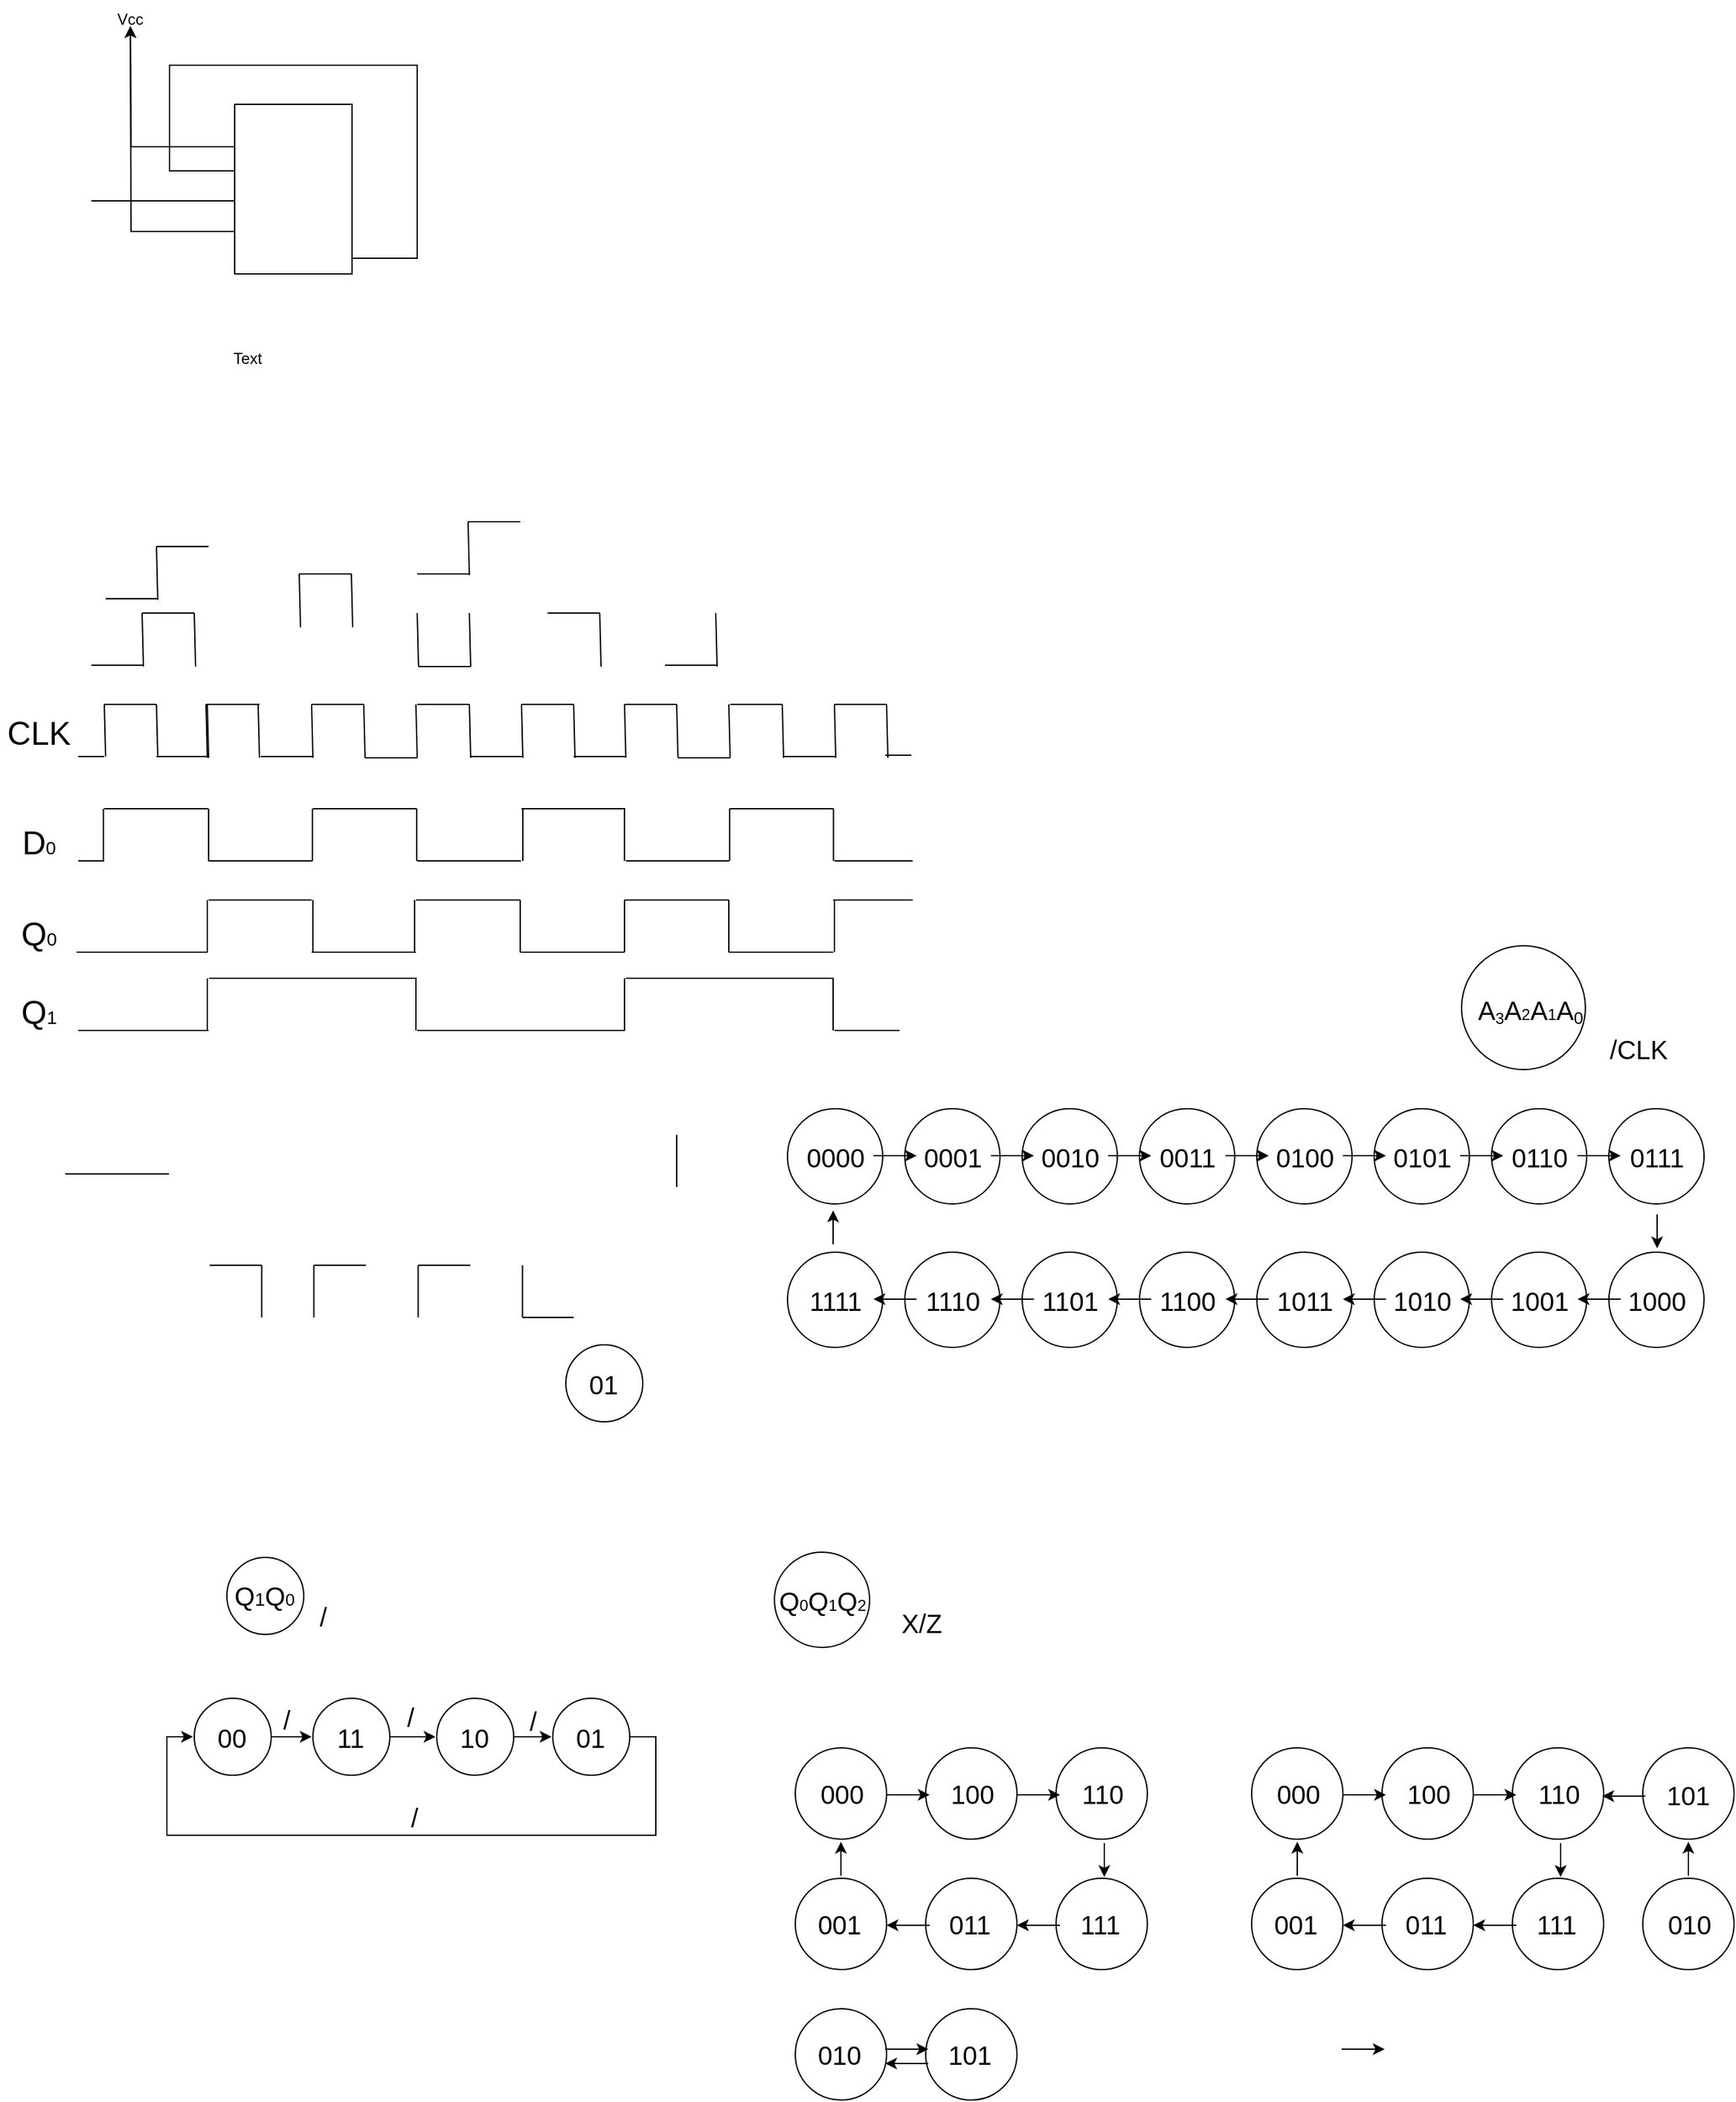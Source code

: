 <mxfile version="22.1.11" type="device">
  <diagram name="第 1 页" id="xp-DR00jwhONTU3LRlZn">
    <mxGraphModel dx="1371" dy="864" grid="0" gridSize="10" guides="0" tooltips="1" connect="1" arrows="1" fold="1" page="1" pageScale="1" pageWidth="3300" pageHeight="4681" math="0" shadow="0">
      <root>
        <mxCell id="0" />
        <mxCell id="1" parent="0" />
        <mxCell id="oi3orjpOED1Jghpx1w8p-5" style="edgeStyle=orthogonalEdgeStyle;rounded=0;orthogonalLoop=1;jettySize=auto;html=1;exitX=1;exitY=0.75;exitDx=0;exitDy=0;" parent="1" source="oi3orjpOED1Jghpx1w8p-2" edge="1">
          <mxGeometry relative="1" as="geometry">
            <mxPoint x="190" y="230" as="targetPoint" />
            <Array as="points">
              <mxPoint x="320" y="298" />
              <mxPoint x="320" y="150" />
              <mxPoint x="130" y="150" />
              <mxPoint x="130" y="231" />
            </Array>
          </mxGeometry>
        </mxCell>
        <mxCell id="oi3orjpOED1Jghpx1w8p-6" style="edgeStyle=orthogonalEdgeStyle;rounded=0;orthogonalLoop=1;jettySize=auto;html=1;exitX=0;exitY=0.25;exitDx=0;exitDy=0;" parent="1" source="oi3orjpOED1Jghpx1w8p-2" edge="1">
          <mxGeometry relative="1" as="geometry">
            <mxPoint x="100" y="120" as="targetPoint" />
          </mxGeometry>
        </mxCell>
        <mxCell id="oi3orjpOED1Jghpx1w8p-7" style="edgeStyle=orthogonalEdgeStyle;rounded=0;orthogonalLoop=1;jettySize=auto;html=1;exitX=0;exitY=0.75;exitDx=0;exitDy=0;" parent="1" source="oi3orjpOED1Jghpx1w8p-2" edge="1">
          <mxGeometry relative="1" as="geometry">
            <mxPoint x="100" y="120" as="targetPoint" />
          </mxGeometry>
        </mxCell>
        <mxCell id="oi3orjpOED1Jghpx1w8p-2" value="" style="rounded=0;whiteSpace=wrap;html=1;" parent="1" vertex="1">
          <mxGeometry x="180" y="180" width="90" height="130" as="geometry" />
        </mxCell>
        <mxCell id="oi3orjpOED1Jghpx1w8p-8" value="" style="endArrow=none;html=1;rounded=0;" parent="1" edge="1">
          <mxGeometry width="50" height="50" relative="1" as="geometry">
            <mxPoint x="70" y="254" as="sourcePoint" />
            <mxPoint x="180" y="254" as="targetPoint" />
          </mxGeometry>
        </mxCell>
        <mxCell id="oi3orjpOED1Jghpx1w8p-9" value="Vcc" style="text;html=1;strokeColor=none;fillColor=none;align=center;verticalAlign=middle;whiteSpace=wrap;rounded=0;" parent="1" vertex="1">
          <mxGeometry x="70" y="100" width="60" height="30" as="geometry" />
        </mxCell>
        <mxCell id="oi3orjpOED1Jghpx1w8p-10" value="Text" style="text;html=1;strokeColor=none;fillColor=none;align=center;verticalAlign=middle;whiteSpace=wrap;rounded=0;" parent="1" vertex="1">
          <mxGeometry x="160" y="360" width="60" height="30" as="geometry" />
        </mxCell>
        <mxCell id="oi3orjpOED1Jghpx1w8p-11" value="" style="endArrow=none;html=1;rounded=0;" parent="1" edge="1">
          <mxGeometry width="50" height="50" relative="1" as="geometry">
            <mxPoint x="70" y="610" as="sourcePoint" />
            <mxPoint x="110" y="610" as="targetPoint" />
          </mxGeometry>
        </mxCell>
        <mxCell id="oi3orjpOED1Jghpx1w8p-12" value="" style="endArrow=none;html=1;rounded=0;" parent="1" edge="1">
          <mxGeometry width="50" height="50" relative="1" as="geometry">
            <mxPoint x="109" y="570" as="sourcePoint" />
            <mxPoint x="149" y="570" as="targetPoint" />
          </mxGeometry>
        </mxCell>
        <mxCell id="oi3orjpOED1Jghpx1w8p-13" value="" style="endArrow=none;html=1;rounded=0;" parent="1" edge="1">
          <mxGeometry width="50" height="50" relative="1" as="geometry">
            <mxPoint x="109" y="570" as="sourcePoint" />
            <mxPoint x="110" y="611" as="targetPoint" />
          </mxGeometry>
        </mxCell>
        <mxCell id="oi3orjpOED1Jghpx1w8p-14" value="" style="endArrow=none;html=1;rounded=0;" parent="1" edge="1">
          <mxGeometry width="50" height="50" relative="1" as="geometry">
            <mxPoint x="81" y="559" as="sourcePoint" />
            <mxPoint x="121" y="559" as="targetPoint" />
          </mxGeometry>
        </mxCell>
        <mxCell id="oi3orjpOED1Jghpx1w8p-15" value="" style="endArrow=none;html=1;rounded=0;" parent="1" edge="1">
          <mxGeometry width="50" height="50" relative="1" as="geometry">
            <mxPoint x="120" y="519" as="sourcePoint" />
            <mxPoint x="160" y="519" as="targetPoint" />
          </mxGeometry>
        </mxCell>
        <mxCell id="oi3orjpOED1Jghpx1w8p-16" value="" style="endArrow=none;html=1;rounded=0;" parent="1" edge="1">
          <mxGeometry width="50" height="50" relative="1" as="geometry">
            <mxPoint x="120" y="519" as="sourcePoint" />
            <mxPoint x="121" y="560" as="targetPoint" />
          </mxGeometry>
        </mxCell>
        <mxCell id="oi3orjpOED1Jghpx1w8p-20" value="" style="group" parent="1" vertex="1" connectable="0">
          <mxGeometry x="120" y="640" width="79" height="41" as="geometry" />
        </mxCell>
        <mxCell id="oi3orjpOED1Jghpx1w8p-17" value="" style="endArrow=none;html=1;rounded=0;" parent="oi3orjpOED1Jghpx1w8p-20" edge="1">
          <mxGeometry width="50" height="50" relative="1" as="geometry">
            <mxPoint y="40" as="sourcePoint" />
            <mxPoint x="40" y="40" as="targetPoint" />
          </mxGeometry>
        </mxCell>
        <mxCell id="oi3orjpOED1Jghpx1w8p-18" value="" style="endArrow=none;html=1;rounded=0;" parent="oi3orjpOED1Jghpx1w8p-20" edge="1">
          <mxGeometry width="50" height="50" relative="1" as="geometry">
            <mxPoint x="39" as="sourcePoint" />
            <mxPoint x="79" as="targetPoint" />
          </mxGeometry>
        </mxCell>
        <mxCell id="oi3orjpOED1Jghpx1w8p-19" value="" style="endArrow=none;html=1;rounded=0;" parent="oi3orjpOED1Jghpx1w8p-20" edge="1">
          <mxGeometry width="50" height="50" relative="1" as="geometry">
            <mxPoint x="39" as="sourcePoint" />
            <mxPoint x="40" y="41" as="targetPoint" />
          </mxGeometry>
        </mxCell>
        <mxCell id="oi3orjpOED1Jghpx1w8p-29" value="" style="group" parent="oi3orjpOED1Jghpx1w8p-20" vertex="1" connectable="0">
          <mxGeometry x="38" width="41" height="41" as="geometry" />
        </mxCell>
        <mxCell id="oi3orjpOED1Jghpx1w8p-26" value="" style="endArrow=none;html=1;rounded=0;" parent="oi3orjpOED1Jghpx1w8p-29" edge="1">
          <mxGeometry width="50" height="50" relative="1" as="geometry">
            <mxPoint as="sourcePoint" />
            <mxPoint x="40" as="targetPoint" />
          </mxGeometry>
        </mxCell>
        <mxCell id="oi3orjpOED1Jghpx1w8p-27" value="" style="endArrow=none;html=1;rounded=0;" parent="oi3orjpOED1Jghpx1w8p-29" edge="1">
          <mxGeometry width="50" height="50" relative="1" as="geometry">
            <mxPoint as="sourcePoint" />
            <mxPoint x="1" y="41" as="targetPoint" />
          </mxGeometry>
        </mxCell>
        <mxCell id="oi3orjpOED1Jghpx1w8p-28" value="" style="endArrow=none;html=1;rounded=0;" parent="oi3orjpOED1Jghpx1w8p-29" edge="1">
          <mxGeometry width="50" height="50" relative="1" as="geometry">
            <mxPoint x="40" as="sourcePoint" />
            <mxPoint x="41" y="41" as="targetPoint" />
          </mxGeometry>
        </mxCell>
        <mxCell id="oi3orjpOED1Jghpx1w8p-21" value="" style="group" parent="1" vertex="1" connectable="0">
          <mxGeometry x="320" y="500" width="79" height="41" as="geometry" />
        </mxCell>
        <mxCell id="oi3orjpOED1Jghpx1w8p-22" value="" style="endArrow=none;html=1;rounded=0;" parent="oi3orjpOED1Jghpx1w8p-21" edge="1">
          <mxGeometry width="50" height="50" relative="1" as="geometry">
            <mxPoint y="40" as="sourcePoint" />
            <mxPoint x="40" y="40" as="targetPoint" />
          </mxGeometry>
        </mxCell>
        <mxCell id="oi3orjpOED1Jghpx1w8p-23" value="" style="endArrow=none;html=1;rounded=0;" parent="oi3orjpOED1Jghpx1w8p-21" edge="1">
          <mxGeometry width="50" height="50" relative="1" as="geometry">
            <mxPoint x="39" as="sourcePoint" />
            <mxPoint x="79" as="targetPoint" />
          </mxGeometry>
        </mxCell>
        <mxCell id="oi3orjpOED1Jghpx1w8p-24" value="" style="endArrow=none;html=1;rounded=0;" parent="oi3orjpOED1Jghpx1w8p-21" edge="1">
          <mxGeometry width="50" height="50" relative="1" as="geometry">
            <mxPoint x="39" as="sourcePoint" />
            <mxPoint x="40" y="41" as="targetPoint" />
          </mxGeometry>
        </mxCell>
        <mxCell id="oi3orjpOED1Jghpx1w8p-25" value="" style="endArrow=none;html=1;rounded=0;" parent="1" edge="1">
          <mxGeometry width="50" height="50" relative="1" as="geometry">
            <mxPoint x="149" y="570" as="sourcePoint" />
            <mxPoint x="150" y="611" as="targetPoint" />
          </mxGeometry>
        </mxCell>
        <mxCell id="oi3orjpOED1Jghpx1w8p-33" value="" style="group" parent="1" vertex="1" connectable="0">
          <mxGeometry x="229.5" y="540" width="41" height="41" as="geometry" />
        </mxCell>
        <mxCell id="oi3orjpOED1Jghpx1w8p-30" value="" style="endArrow=none;html=1;rounded=0;" parent="oi3orjpOED1Jghpx1w8p-33" edge="1">
          <mxGeometry width="50" height="50" relative="1" as="geometry">
            <mxPoint as="sourcePoint" />
            <mxPoint x="40" as="targetPoint" />
          </mxGeometry>
        </mxCell>
        <mxCell id="oi3orjpOED1Jghpx1w8p-31" value="" style="endArrow=none;html=1;rounded=0;" parent="oi3orjpOED1Jghpx1w8p-33" edge="1">
          <mxGeometry width="50" height="50" relative="1" as="geometry">
            <mxPoint as="sourcePoint" />
            <mxPoint x="1" y="41" as="targetPoint" />
          </mxGeometry>
        </mxCell>
        <mxCell id="oi3orjpOED1Jghpx1w8p-32" value="" style="endArrow=none;html=1;rounded=0;" parent="oi3orjpOED1Jghpx1w8p-33" edge="1">
          <mxGeometry width="50" height="50" relative="1" as="geometry">
            <mxPoint x="40" as="sourcePoint" />
            <mxPoint x="41" y="41" as="targetPoint" />
          </mxGeometry>
        </mxCell>
        <mxCell id="oi3orjpOED1Jghpx1w8p-34" value="" style="group;rotation=-180;" parent="1" vertex="1" connectable="0">
          <mxGeometry x="320" y="570" width="41" height="41" as="geometry" />
        </mxCell>
        <mxCell id="oi3orjpOED1Jghpx1w8p-35" value="" style="endArrow=none;html=1;rounded=0;" parent="oi3orjpOED1Jghpx1w8p-34" edge="1">
          <mxGeometry width="50" height="50" relative="1" as="geometry">
            <mxPoint x="41" y="41" as="sourcePoint" />
            <mxPoint x="1" y="41" as="targetPoint" />
          </mxGeometry>
        </mxCell>
        <mxCell id="oi3orjpOED1Jghpx1w8p-36" value="" style="endArrow=none;html=1;rounded=0;" parent="oi3orjpOED1Jghpx1w8p-34" edge="1">
          <mxGeometry width="50" height="50" relative="1" as="geometry">
            <mxPoint x="41" y="41" as="sourcePoint" />
            <mxPoint x="40" as="targetPoint" />
          </mxGeometry>
        </mxCell>
        <mxCell id="oi3orjpOED1Jghpx1w8p-37" value="" style="endArrow=none;html=1;rounded=0;" parent="oi3orjpOED1Jghpx1w8p-34" edge="1">
          <mxGeometry width="50" height="50" relative="1" as="geometry">
            <mxPoint x="1" y="41" as="sourcePoint" />
            <mxPoint as="targetPoint" />
          </mxGeometry>
        </mxCell>
        <mxCell id="oi3orjpOED1Jghpx1w8p-38" value="" style="group" parent="1" vertex="1" connectable="0">
          <mxGeometry x="200" y="640" width="79" height="41" as="geometry" />
        </mxCell>
        <mxCell id="oi3orjpOED1Jghpx1w8p-39" value="" style="endArrow=none;html=1;rounded=0;" parent="oi3orjpOED1Jghpx1w8p-38" edge="1">
          <mxGeometry width="50" height="50" relative="1" as="geometry">
            <mxPoint y="40" as="sourcePoint" />
            <mxPoint x="40" y="40" as="targetPoint" />
          </mxGeometry>
        </mxCell>
        <mxCell id="oi3orjpOED1Jghpx1w8p-40" value="" style="endArrow=none;html=1;rounded=0;" parent="oi3orjpOED1Jghpx1w8p-38" edge="1">
          <mxGeometry width="50" height="50" relative="1" as="geometry">
            <mxPoint x="39" as="sourcePoint" />
            <mxPoint x="79" as="targetPoint" />
          </mxGeometry>
        </mxCell>
        <mxCell id="oi3orjpOED1Jghpx1w8p-41" value="" style="endArrow=none;html=1;rounded=0;" parent="oi3orjpOED1Jghpx1w8p-38" edge="1">
          <mxGeometry width="50" height="50" relative="1" as="geometry">
            <mxPoint x="39" as="sourcePoint" />
            <mxPoint x="40" y="41" as="targetPoint" />
          </mxGeometry>
        </mxCell>
        <mxCell id="oi3orjpOED1Jghpx1w8p-42" value="" style="group;rotation=-180;" parent="1" vertex="1" connectable="0">
          <mxGeometry x="279" y="640" width="41" height="41" as="geometry" />
        </mxCell>
        <mxCell id="oi3orjpOED1Jghpx1w8p-43" value="" style="endArrow=none;html=1;rounded=0;" parent="oi3orjpOED1Jghpx1w8p-42" edge="1">
          <mxGeometry width="50" height="50" relative="1" as="geometry">
            <mxPoint x="41" y="41" as="sourcePoint" />
            <mxPoint x="1" y="41" as="targetPoint" />
          </mxGeometry>
        </mxCell>
        <mxCell id="oi3orjpOED1Jghpx1w8p-44" value="" style="endArrow=none;html=1;rounded=0;" parent="oi3orjpOED1Jghpx1w8p-42" edge="1">
          <mxGeometry width="50" height="50" relative="1" as="geometry">
            <mxPoint x="41" y="41" as="sourcePoint" />
            <mxPoint x="40" as="targetPoint" />
          </mxGeometry>
        </mxCell>
        <mxCell id="oi3orjpOED1Jghpx1w8p-45" value="" style="endArrow=none;html=1;rounded=0;" parent="oi3orjpOED1Jghpx1w8p-42" edge="1">
          <mxGeometry width="50" height="50" relative="1" as="geometry">
            <mxPoint x="1" y="41" as="sourcePoint" />
            <mxPoint as="targetPoint" />
          </mxGeometry>
        </mxCell>
        <mxCell id="oi3orjpOED1Jghpx1w8p-48" value="" style="group" parent="1" vertex="1" connectable="0">
          <mxGeometry x="420" y="570" width="41" height="41" as="geometry" />
        </mxCell>
        <mxCell id="oi3orjpOED1Jghpx1w8p-46" value="" style="endArrow=none;html=1;rounded=0;" parent="oi3orjpOED1Jghpx1w8p-48" edge="1">
          <mxGeometry width="50" height="50" relative="1" as="geometry">
            <mxPoint as="sourcePoint" />
            <mxPoint x="40" as="targetPoint" />
          </mxGeometry>
        </mxCell>
        <mxCell id="oi3orjpOED1Jghpx1w8p-47" value="" style="endArrow=none;html=1;rounded=0;" parent="oi3orjpOED1Jghpx1w8p-48" edge="1">
          <mxGeometry width="50" height="50" relative="1" as="geometry">
            <mxPoint x="40" as="sourcePoint" />
            <mxPoint x="41" y="41" as="targetPoint" />
          </mxGeometry>
        </mxCell>
        <mxCell id="oi3orjpOED1Jghpx1w8p-49" value="" style="group" parent="1" vertex="1" connectable="0">
          <mxGeometry x="320" y="640" width="41" height="41" as="geometry" />
        </mxCell>
        <mxCell id="oi3orjpOED1Jghpx1w8p-50" value="" style="endArrow=none;html=1;rounded=0;" parent="oi3orjpOED1Jghpx1w8p-49" edge="1">
          <mxGeometry width="50" height="50" relative="1" as="geometry">
            <mxPoint as="sourcePoint" />
            <mxPoint x="40" as="targetPoint" />
          </mxGeometry>
        </mxCell>
        <mxCell id="oi3orjpOED1Jghpx1w8p-51" value="" style="endArrow=none;html=1;rounded=0;" parent="oi3orjpOED1Jghpx1w8p-49" edge="1">
          <mxGeometry width="50" height="50" relative="1" as="geometry">
            <mxPoint x="40" as="sourcePoint" />
            <mxPoint x="41" y="41" as="targetPoint" />
          </mxGeometry>
        </mxCell>
        <mxCell id="oi3orjpOED1Jghpx1w8p-54" value="" style="group" parent="1" vertex="1" connectable="0">
          <mxGeometry x="361" y="640" width="40" height="41" as="geometry" />
        </mxCell>
        <mxCell id="oi3orjpOED1Jghpx1w8p-52" value="" style="endArrow=none;html=1;rounded=0;" parent="oi3orjpOED1Jghpx1w8p-54" edge="1">
          <mxGeometry width="50" height="50" relative="1" as="geometry">
            <mxPoint y="40" as="sourcePoint" />
            <mxPoint x="40" y="40" as="targetPoint" />
          </mxGeometry>
        </mxCell>
        <mxCell id="oi3orjpOED1Jghpx1w8p-53" value="" style="endArrow=none;html=1;rounded=0;" parent="oi3orjpOED1Jghpx1w8p-54" edge="1">
          <mxGeometry width="50" height="50" relative="1" as="geometry">
            <mxPoint x="39" as="sourcePoint" />
            <mxPoint x="40" y="41" as="targetPoint" />
          </mxGeometry>
        </mxCell>
        <mxCell id="oi3orjpOED1Jghpx1w8p-55" value="" style="group" parent="1" vertex="1" connectable="0">
          <mxGeometry x="510" y="570" width="40" height="41" as="geometry" />
        </mxCell>
        <mxCell id="oi3orjpOED1Jghpx1w8p-56" value="" style="endArrow=none;html=1;rounded=0;" parent="oi3orjpOED1Jghpx1w8p-55" edge="1">
          <mxGeometry width="50" height="50" relative="1" as="geometry">
            <mxPoint y="40" as="sourcePoint" />
            <mxPoint x="40" y="40" as="targetPoint" />
          </mxGeometry>
        </mxCell>
        <mxCell id="oi3orjpOED1Jghpx1w8p-57" value="" style="endArrow=none;html=1;rounded=0;" parent="oi3orjpOED1Jghpx1w8p-55" edge="1">
          <mxGeometry width="50" height="50" relative="1" as="geometry">
            <mxPoint x="39" as="sourcePoint" />
            <mxPoint x="40" y="41" as="targetPoint" />
          </mxGeometry>
        </mxCell>
        <mxCell id="oi3orjpOED1Jghpx1w8p-58" value="" style="group" parent="1" vertex="1" connectable="0">
          <mxGeometry x="440" y="640" width="79" height="41" as="geometry" />
        </mxCell>
        <mxCell id="oi3orjpOED1Jghpx1w8p-59" value="" style="endArrow=none;html=1;rounded=0;" parent="oi3orjpOED1Jghpx1w8p-58" edge="1">
          <mxGeometry width="50" height="50" relative="1" as="geometry">
            <mxPoint y="40" as="sourcePoint" />
            <mxPoint x="40" y="40" as="targetPoint" />
          </mxGeometry>
        </mxCell>
        <mxCell id="oi3orjpOED1Jghpx1w8p-60" value="" style="endArrow=none;html=1;rounded=0;" parent="oi3orjpOED1Jghpx1w8p-58" edge="1">
          <mxGeometry width="50" height="50" relative="1" as="geometry">
            <mxPoint x="39" as="sourcePoint" />
            <mxPoint x="79" as="targetPoint" />
          </mxGeometry>
        </mxCell>
        <mxCell id="oi3orjpOED1Jghpx1w8p-61" value="" style="endArrow=none;html=1;rounded=0;" parent="oi3orjpOED1Jghpx1w8p-58" edge="1">
          <mxGeometry width="50" height="50" relative="1" as="geometry">
            <mxPoint x="39" as="sourcePoint" />
            <mxPoint x="40" y="41" as="targetPoint" />
          </mxGeometry>
        </mxCell>
        <mxCell id="oi3orjpOED1Jghpx1w8p-62" value="" style="group;rotation=-180;" parent="1" vertex="1" connectable="0">
          <mxGeometry x="519" y="640" width="41" height="41" as="geometry" />
        </mxCell>
        <mxCell id="oi3orjpOED1Jghpx1w8p-63" value="" style="endArrow=none;html=1;rounded=0;" parent="oi3orjpOED1Jghpx1w8p-62" edge="1">
          <mxGeometry width="50" height="50" relative="1" as="geometry">
            <mxPoint x="41" y="41" as="sourcePoint" />
            <mxPoint x="1" y="41" as="targetPoint" />
          </mxGeometry>
        </mxCell>
        <mxCell id="oi3orjpOED1Jghpx1w8p-64" value="" style="endArrow=none;html=1;rounded=0;" parent="oi3orjpOED1Jghpx1w8p-62" edge="1">
          <mxGeometry width="50" height="50" relative="1" as="geometry">
            <mxPoint x="41" y="41" as="sourcePoint" />
            <mxPoint x="40" as="targetPoint" />
          </mxGeometry>
        </mxCell>
        <mxCell id="oi3orjpOED1Jghpx1w8p-65" value="" style="endArrow=none;html=1;rounded=0;" parent="oi3orjpOED1Jghpx1w8p-62" edge="1">
          <mxGeometry width="50" height="50" relative="1" as="geometry">
            <mxPoint x="1" y="41" as="sourcePoint" />
            <mxPoint as="targetPoint" />
          </mxGeometry>
        </mxCell>
        <mxCell id="oi3orjpOED1Jghpx1w8p-66" value="" style="group" parent="1" vertex="1" connectable="0">
          <mxGeometry x="560" y="640" width="41" height="41" as="geometry" />
        </mxCell>
        <mxCell id="oi3orjpOED1Jghpx1w8p-67" value="" style="endArrow=none;html=1;rounded=0;" parent="oi3orjpOED1Jghpx1w8p-66" edge="1">
          <mxGeometry width="50" height="50" relative="1" as="geometry">
            <mxPoint as="sourcePoint" />
            <mxPoint x="40" as="targetPoint" />
          </mxGeometry>
        </mxCell>
        <mxCell id="oi3orjpOED1Jghpx1w8p-68" value="" style="endArrow=none;html=1;rounded=0;" parent="oi3orjpOED1Jghpx1w8p-66" edge="1">
          <mxGeometry width="50" height="50" relative="1" as="geometry">
            <mxPoint x="40" as="sourcePoint" />
            <mxPoint x="41" y="41" as="targetPoint" />
          </mxGeometry>
        </mxCell>
        <mxCell id="oi3orjpOED1Jghpx1w8p-69" value="" style="group" parent="1" vertex="1" connectable="0">
          <mxGeometry x="601" y="640" width="40" height="41" as="geometry" />
        </mxCell>
        <mxCell id="oi3orjpOED1Jghpx1w8p-70" value="" style="endArrow=none;html=1;rounded=0;" parent="oi3orjpOED1Jghpx1w8p-69" edge="1">
          <mxGeometry width="50" height="50" relative="1" as="geometry">
            <mxPoint y="40" as="sourcePoint" />
            <mxPoint x="40" y="40" as="targetPoint" />
          </mxGeometry>
        </mxCell>
        <mxCell id="oi3orjpOED1Jghpx1w8p-71" value="" style="endArrow=none;html=1;rounded=0;" parent="oi3orjpOED1Jghpx1w8p-69" edge="1">
          <mxGeometry width="50" height="50" relative="1" as="geometry">
            <mxPoint x="39" as="sourcePoint" />
            <mxPoint x="40" y="41" as="targetPoint" />
          </mxGeometry>
        </mxCell>
        <mxCell id="oi3orjpOED1Jghpx1w8p-72" value="" style="group" parent="1" vertex="1" connectable="0">
          <mxGeometry x="400" y="640" width="41" height="41" as="geometry" />
        </mxCell>
        <mxCell id="oi3orjpOED1Jghpx1w8p-73" value="" style="endArrow=none;html=1;rounded=0;" parent="oi3orjpOED1Jghpx1w8p-72" edge="1">
          <mxGeometry width="50" height="50" relative="1" as="geometry">
            <mxPoint as="sourcePoint" />
            <mxPoint x="40" as="targetPoint" />
          </mxGeometry>
        </mxCell>
        <mxCell id="oi3orjpOED1Jghpx1w8p-74" value="" style="endArrow=none;html=1;rounded=0;" parent="oi3orjpOED1Jghpx1w8p-72" edge="1">
          <mxGeometry width="50" height="50" relative="1" as="geometry">
            <mxPoint x="40" as="sourcePoint" />
            <mxPoint x="41" y="41" as="targetPoint" />
          </mxGeometry>
        </mxCell>
        <mxCell id="oi3orjpOED1Jghpx1w8p-75" value="" style="group" parent="1" vertex="1" connectable="0">
          <mxGeometry x="80" y="640" width="41" height="40" as="geometry" />
        </mxCell>
        <mxCell id="oi3orjpOED1Jghpx1w8p-76" value="" style="endArrow=none;html=1;rounded=0;" parent="oi3orjpOED1Jghpx1w8p-75" edge="1">
          <mxGeometry width="50" height="50" relative="1" as="geometry">
            <mxPoint as="sourcePoint" />
            <mxPoint x="40" as="targetPoint" />
          </mxGeometry>
        </mxCell>
        <mxCell id="oi3orjpOED1Jghpx1w8p-77" value="" style="endArrow=none;html=1;rounded=0;" parent="oi3orjpOED1Jghpx1w8p-75" edge="1">
          <mxGeometry width="50" height="50" relative="1" as="geometry">
            <mxPoint as="sourcePoint" />
            <mxPoint x="1" y="40" as="targetPoint" />
          </mxGeometry>
        </mxCell>
        <mxCell id="oi3orjpOED1Jghpx1w8p-78" value="" style="endArrow=none;html=1;rounded=0;" parent="oi3orjpOED1Jghpx1w8p-75" edge="1">
          <mxGeometry width="50" height="50" relative="1" as="geometry">
            <mxPoint x="40" as="sourcePoint" />
            <mxPoint x="41" y="40" as="targetPoint" />
          </mxGeometry>
        </mxCell>
        <mxCell id="oi3orjpOED1Jghpx1w8p-79" value="" style="group" parent="1" vertex="1" connectable="0">
          <mxGeometry x="640" y="640" width="41" height="41" as="geometry" />
        </mxCell>
        <mxCell id="oi3orjpOED1Jghpx1w8p-80" value="" style="endArrow=none;html=1;rounded=0;" parent="oi3orjpOED1Jghpx1w8p-79" edge="1">
          <mxGeometry width="50" height="50" relative="1" as="geometry">
            <mxPoint as="sourcePoint" />
            <mxPoint x="40" as="targetPoint" />
          </mxGeometry>
        </mxCell>
        <mxCell id="oi3orjpOED1Jghpx1w8p-81" value="" style="endArrow=none;html=1;rounded=0;" parent="oi3orjpOED1Jghpx1w8p-79" edge="1">
          <mxGeometry width="50" height="50" relative="1" as="geometry">
            <mxPoint x="40" as="sourcePoint" />
            <mxPoint x="41" y="41" as="targetPoint" />
          </mxGeometry>
        </mxCell>
        <mxCell id="oi3orjpOED1Jghpx1w8p-82" value="" style="endArrow=none;html=1;rounded=0;" parent="1" edge="1">
          <mxGeometry width="50" height="50" relative="1" as="geometry">
            <mxPoint x="60" y="680" as="sourcePoint" />
            <mxPoint x="80" y="680" as="targetPoint" />
          </mxGeometry>
        </mxCell>
        <mxCell id="oi3orjpOED1Jghpx1w8p-83" value="" style="endArrow=none;html=1;rounded=0;" parent="1" edge="1">
          <mxGeometry width="50" height="50" relative="1" as="geometry">
            <mxPoint x="160.74" y="1070" as="sourcePoint" />
            <mxPoint x="200.74" y="1070" as="targetPoint" />
          </mxGeometry>
        </mxCell>
        <mxCell id="oi3orjpOED1Jghpx1w8p-84" value="" style="endArrow=none;html=1;rounded=0;" parent="1" edge="1">
          <mxGeometry width="50" height="50" relative="1" as="geometry">
            <mxPoint x="240.74" y="1070" as="sourcePoint" />
            <mxPoint x="280.74" y="1070" as="targetPoint" />
          </mxGeometry>
        </mxCell>
        <mxCell id="oi3orjpOED1Jghpx1w8p-85" value="" style="endArrow=none;html=1;rounded=0;" parent="1" edge="1">
          <mxGeometry width="50" height="50" relative="1" as="geometry">
            <mxPoint x="320.74" y="1070" as="sourcePoint" />
            <mxPoint x="360.74" y="1070" as="targetPoint" />
          </mxGeometry>
        </mxCell>
        <mxCell id="oi3orjpOED1Jghpx1w8p-86" value="" style="endArrow=none;html=1;rounded=0;" parent="1" edge="1">
          <mxGeometry width="50" height="50" relative="1" as="geometry">
            <mxPoint x="400.74" y="1070" as="sourcePoint" />
            <mxPoint x="400.74" y="1110" as="targetPoint" />
          </mxGeometry>
        </mxCell>
        <mxCell id="oi3orjpOED1Jghpx1w8p-87" value="" style="endArrow=none;html=1;rounded=0;" parent="1" edge="1">
          <mxGeometry width="50" height="50" relative="1" as="geometry">
            <mxPoint x="320.74" y="1070" as="sourcePoint" />
            <mxPoint x="320.74" y="1110" as="targetPoint" />
          </mxGeometry>
        </mxCell>
        <mxCell id="oi3orjpOED1Jghpx1w8p-88" value="" style="endArrow=none;html=1;rounded=0;" parent="1" edge="1">
          <mxGeometry width="50" height="50" relative="1" as="geometry">
            <mxPoint x="240.74" y="1070" as="sourcePoint" />
            <mxPoint x="240.74" y="1110" as="targetPoint" />
          </mxGeometry>
        </mxCell>
        <mxCell id="oi3orjpOED1Jghpx1w8p-89" value="" style="endArrow=none;html=1;rounded=0;" parent="1" edge="1">
          <mxGeometry width="50" height="50" relative="1" as="geometry">
            <mxPoint x="200.74" y="1070" as="sourcePoint" />
            <mxPoint x="200.74" y="1110" as="targetPoint" />
          </mxGeometry>
        </mxCell>
        <mxCell id="oi3orjpOED1Jghpx1w8p-90" value="" style="endArrow=none;html=1;rounded=0;" parent="1" edge="1">
          <mxGeometry width="50" height="50" relative="1" as="geometry">
            <mxPoint x="400.74" y="1110" as="sourcePoint" />
            <mxPoint x="440" y="1110" as="targetPoint" />
          </mxGeometry>
        </mxCell>
        <mxCell id="oi3orjpOED1Jghpx1w8p-94" value="" style="group" parent="1" vertex="1" connectable="0">
          <mxGeometry x="80" y="720" width="79.63" as="geometry" />
        </mxCell>
        <mxCell id="oi3orjpOED1Jghpx1w8p-91" value="" style="endArrow=none;html=1;rounded=0;" parent="oi3orjpOED1Jghpx1w8p-94" edge="1">
          <mxGeometry width="50" height="50" relative="1" as="geometry">
            <mxPoint as="sourcePoint" />
            <mxPoint x="39.26" as="targetPoint" />
          </mxGeometry>
        </mxCell>
        <mxCell id="oi3orjpOED1Jghpx1w8p-92" value="" style="endArrow=none;html=1;rounded=0;" parent="oi3orjpOED1Jghpx1w8p-94" edge="1">
          <mxGeometry width="50" height="50" relative="1" as="geometry">
            <mxPoint x="40.37" as="sourcePoint" />
            <mxPoint x="79.63" as="targetPoint" />
          </mxGeometry>
        </mxCell>
        <mxCell id="oi3orjpOED1Jghpx1w8p-93" value="" style="endArrow=none;html=1;rounded=0;" parent="oi3orjpOED1Jghpx1w8p-94" edge="1">
          <mxGeometry width="50" height="50" relative="1" as="geometry">
            <mxPoint x="10.37" as="sourcePoint" />
            <mxPoint x="49.63" as="targetPoint" />
          </mxGeometry>
        </mxCell>
        <mxCell id="oi3orjpOED1Jghpx1w8p-95" value="" style="endArrow=none;html=1;rounded=0;" parent="1" edge="1">
          <mxGeometry width="50" height="50" relative="1" as="geometry">
            <mxPoint x="60" y="760" as="sourcePoint" />
            <mxPoint x="80" y="760" as="targetPoint" />
          </mxGeometry>
        </mxCell>
        <mxCell id="oi3orjpOED1Jghpx1w8p-96" value="" style="group" parent="1" vertex="1" connectable="0">
          <mxGeometry x="50" y="1000" width="79.63" as="geometry" />
        </mxCell>
        <mxCell id="oi3orjpOED1Jghpx1w8p-97" value="" style="endArrow=none;html=1;rounded=0;" parent="oi3orjpOED1Jghpx1w8p-96" edge="1">
          <mxGeometry width="50" height="50" relative="1" as="geometry">
            <mxPoint as="sourcePoint" />
            <mxPoint x="39.26" as="targetPoint" />
          </mxGeometry>
        </mxCell>
        <mxCell id="oi3orjpOED1Jghpx1w8p-98" value="" style="endArrow=none;html=1;rounded=0;" parent="oi3orjpOED1Jghpx1w8p-96" edge="1">
          <mxGeometry width="50" height="50" relative="1" as="geometry">
            <mxPoint x="40.37" as="sourcePoint" />
            <mxPoint x="79.63" as="targetPoint" />
          </mxGeometry>
        </mxCell>
        <mxCell id="oi3orjpOED1Jghpx1w8p-99" value="" style="endArrow=none;html=1;rounded=0;" parent="oi3orjpOED1Jghpx1w8p-96" edge="1">
          <mxGeometry width="50" height="50" relative="1" as="geometry">
            <mxPoint x="10.37" as="sourcePoint" />
            <mxPoint x="49.63" as="targetPoint" />
          </mxGeometry>
        </mxCell>
        <mxCell id="oi3orjpOED1Jghpx1w8p-100" value="" style="group" parent="1" vertex="1" connectable="0">
          <mxGeometry x="160" y="760" width="79.63" as="geometry" />
        </mxCell>
        <mxCell id="oi3orjpOED1Jghpx1w8p-101" value="" style="endArrow=none;html=1;rounded=0;" parent="oi3orjpOED1Jghpx1w8p-100" edge="1">
          <mxGeometry width="50" height="50" relative="1" as="geometry">
            <mxPoint as="sourcePoint" />
            <mxPoint x="39.26" as="targetPoint" />
          </mxGeometry>
        </mxCell>
        <mxCell id="oi3orjpOED1Jghpx1w8p-102" value="" style="endArrow=none;html=1;rounded=0;" parent="oi3orjpOED1Jghpx1w8p-100" edge="1">
          <mxGeometry width="50" height="50" relative="1" as="geometry">
            <mxPoint x="40.37" as="sourcePoint" />
            <mxPoint x="79.63" as="targetPoint" />
          </mxGeometry>
        </mxCell>
        <mxCell id="oi3orjpOED1Jghpx1w8p-103" value="" style="endArrow=none;html=1;rounded=0;" parent="oi3orjpOED1Jghpx1w8p-100" edge="1">
          <mxGeometry width="50" height="50" relative="1" as="geometry">
            <mxPoint x="10.37" as="sourcePoint" />
            <mxPoint x="49.63" as="targetPoint" />
          </mxGeometry>
        </mxCell>
        <mxCell id="oi3orjpOED1Jghpx1w8p-104" value="" style="group" parent="1" vertex="1" connectable="0">
          <mxGeometry x="240" y="720" width="79.63" as="geometry" />
        </mxCell>
        <mxCell id="oi3orjpOED1Jghpx1w8p-105" value="" style="endArrow=none;html=1;rounded=0;" parent="oi3orjpOED1Jghpx1w8p-104" edge="1">
          <mxGeometry width="50" height="50" relative="1" as="geometry">
            <mxPoint as="sourcePoint" />
            <mxPoint x="39.26" as="targetPoint" />
          </mxGeometry>
        </mxCell>
        <mxCell id="oi3orjpOED1Jghpx1w8p-106" value="" style="endArrow=none;html=1;rounded=0;" parent="oi3orjpOED1Jghpx1w8p-104" edge="1">
          <mxGeometry width="50" height="50" relative="1" as="geometry">
            <mxPoint x="40.37" as="sourcePoint" />
            <mxPoint x="79.63" as="targetPoint" />
          </mxGeometry>
        </mxCell>
        <mxCell id="oi3orjpOED1Jghpx1w8p-107" value="" style="endArrow=none;html=1;rounded=0;" parent="oi3orjpOED1Jghpx1w8p-104" edge="1">
          <mxGeometry width="50" height="50" relative="1" as="geometry">
            <mxPoint x="10.37" as="sourcePoint" />
            <mxPoint x="49.63" as="targetPoint" />
          </mxGeometry>
        </mxCell>
        <mxCell id="oi3orjpOED1Jghpx1w8p-108" value="" style="group" parent="1" vertex="1" connectable="0">
          <mxGeometry x="320" y="760" width="79.63" as="geometry" />
        </mxCell>
        <mxCell id="oi3orjpOED1Jghpx1w8p-109" value="" style="endArrow=none;html=1;rounded=0;" parent="oi3orjpOED1Jghpx1w8p-108" edge="1">
          <mxGeometry width="50" height="50" relative="1" as="geometry">
            <mxPoint as="sourcePoint" />
            <mxPoint x="39.26" as="targetPoint" />
          </mxGeometry>
        </mxCell>
        <mxCell id="oi3orjpOED1Jghpx1w8p-110" value="" style="endArrow=none;html=1;rounded=0;" parent="oi3orjpOED1Jghpx1w8p-108" edge="1">
          <mxGeometry width="50" height="50" relative="1" as="geometry">
            <mxPoint x="40.37" as="sourcePoint" />
            <mxPoint x="79.63" as="targetPoint" />
          </mxGeometry>
        </mxCell>
        <mxCell id="oi3orjpOED1Jghpx1w8p-111" value="" style="endArrow=none;html=1;rounded=0;" parent="oi3orjpOED1Jghpx1w8p-108" edge="1">
          <mxGeometry width="50" height="50" relative="1" as="geometry">
            <mxPoint x="10.37" as="sourcePoint" />
            <mxPoint x="49.63" as="targetPoint" />
          </mxGeometry>
        </mxCell>
        <mxCell id="oi3orjpOED1Jghpx1w8p-112" value="" style="group" parent="1" vertex="1" connectable="0">
          <mxGeometry x="400" y="720" width="79.63" as="geometry" />
        </mxCell>
        <mxCell id="oi3orjpOED1Jghpx1w8p-113" value="" style="endArrow=none;html=1;rounded=0;" parent="oi3orjpOED1Jghpx1w8p-112" edge="1">
          <mxGeometry width="50" height="50" relative="1" as="geometry">
            <mxPoint as="sourcePoint" />
            <mxPoint x="39.26" as="targetPoint" />
          </mxGeometry>
        </mxCell>
        <mxCell id="oi3orjpOED1Jghpx1w8p-114" value="" style="endArrow=none;html=1;rounded=0;" parent="oi3orjpOED1Jghpx1w8p-112" edge="1">
          <mxGeometry width="50" height="50" relative="1" as="geometry">
            <mxPoint x="40.37" as="sourcePoint" />
            <mxPoint x="79.63" as="targetPoint" />
          </mxGeometry>
        </mxCell>
        <mxCell id="oi3orjpOED1Jghpx1w8p-115" value="" style="endArrow=none;html=1;rounded=0;" parent="oi3orjpOED1Jghpx1w8p-112" edge="1">
          <mxGeometry width="50" height="50" relative="1" as="geometry">
            <mxPoint x="10.37" as="sourcePoint" />
            <mxPoint x="49.63" as="targetPoint" />
          </mxGeometry>
        </mxCell>
        <mxCell id="oi3orjpOED1Jghpx1w8p-116" value="" style="endArrow=none;html=1;rounded=0;" parent="1" edge="1">
          <mxGeometry width="50" height="50" relative="1" as="geometry">
            <mxPoint x="520" y="760" as="sourcePoint" />
            <mxPoint x="559.26" y="760" as="targetPoint" />
          </mxGeometry>
        </mxCell>
        <mxCell id="oi3orjpOED1Jghpx1w8p-117" value="" style="endArrow=none;html=1;rounded=0;" parent="1" edge="1">
          <mxGeometry width="50" height="50" relative="1" as="geometry">
            <mxPoint x="480" y="760" as="sourcePoint" />
            <mxPoint x="529.26" y="760" as="targetPoint" />
          </mxGeometry>
        </mxCell>
        <mxCell id="oi3orjpOED1Jghpx1w8p-118" value="" style="group" parent="1" vertex="1" connectable="0">
          <mxGeometry x="559.63" y="720" width="79.63" as="geometry" />
        </mxCell>
        <mxCell id="oi3orjpOED1Jghpx1w8p-119" value="" style="endArrow=none;html=1;rounded=0;" parent="oi3orjpOED1Jghpx1w8p-118" edge="1">
          <mxGeometry width="50" height="50" relative="1" as="geometry">
            <mxPoint as="sourcePoint" />
            <mxPoint x="39.26" as="targetPoint" />
          </mxGeometry>
        </mxCell>
        <mxCell id="oi3orjpOED1Jghpx1w8p-120" value="" style="endArrow=none;html=1;rounded=0;" parent="oi3orjpOED1Jghpx1w8p-118" edge="1">
          <mxGeometry width="50" height="50" relative="1" as="geometry">
            <mxPoint x="40.37" as="sourcePoint" />
            <mxPoint x="79.63" as="targetPoint" />
          </mxGeometry>
        </mxCell>
        <mxCell id="oi3orjpOED1Jghpx1w8p-121" value="" style="endArrow=none;html=1;rounded=0;" parent="oi3orjpOED1Jghpx1w8p-118" edge="1">
          <mxGeometry width="50" height="50" relative="1" as="geometry">
            <mxPoint x="10.37" as="sourcePoint" />
            <mxPoint x="49.63" as="targetPoint" />
          </mxGeometry>
        </mxCell>
        <mxCell id="oi3orjpOED1Jghpx1w8p-122" value="" style="group" parent="1" vertex="1" connectable="0">
          <mxGeometry x="640" y="760" width="60" as="geometry" />
        </mxCell>
        <mxCell id="oi3orjpOED1Jghpx1w8p-123" value="" style="endArrow=none;html=1;rounded=0;" parent="oi3orjpOED1Jghpx1w8p-122" edge="1">
          <mxGeometry width="50" height="50" relative="1" as="geometry">
            <mxPoint as="sourcePoint" />
            <mxPoint x="29.582" as="targetPoint" />
          </mxGeometry>
        </mxCell>
        <mxCell id="oi3orjpOED1Jghpx1w8p-124" value="" style="endArrow=none;html=1;rounded=0;" parent="oi3orjpOED1Jghpx1w8p-122" edge="1">
          <mxGeometry width="50" height="50" relative="1" as="geometry">
            <mxPoint x="30.418" as="sourcePoint" />
            <mxPoint x="60" as="targetPoint" />
          </mxGeometry>
        </mxCell>
        <mxCell id="oi3orjpOED1Jghpx1w8p-125" value="" style="endArrow=none;html=1;rounded=0;" parent="oi3orjpOED1Jghpx1w8p-122" edge="1">
          <mxGeometry width="50" height="50" relative="1" as="geometry">
            <mxPoint x="7.814" as="sourcePoint" />
            <mxPoint x="37.395" as="targetPoint" />
          </mxGeometry>
        </mxCell>
        <mxCell id="oi3orjpOED1Jghpx1w8p-126" value="" style="endArrow=none;html=1;rounded=0;" parent="1" edge="1">
          <mxGeometry width="50" height="50" relative="1" as="geometry">
            <mxPoint x="679" y="679" as="sourcePoint" />
            <mxPoint x="699" y="679" as="targetPoint" />
          </mxGeometry>
        </mxCell>
        <mxCell id="oi3orjpOED1Jghpx1w8p-128" value="" style="endArrow=none;html=1;rounded=0;" parent="1" edge="1">
          <mxGeometry width="50" height="50" relative="1" as="geometry">
            <mxPoint x="519" y="1010" as="sourcePoint" />
            <mxPoint x="519" y="970" as="targetPoint" />
          </mxGeometry>
        </mxCell>
        <mxCell id="oi3orjpOED1Jghpx1w8p-129" value="" style="endArrow=none;html=1;rounded=0;" parent="1" edge="1">
          <mxGeometry width="50" height="50" relative="1" as="geometry">
            <mxPoint x="639.26" y="760" as="sourcePoint" />
            <mxPoint x="639.26" y="720" as="targetPoint" />
          </mxGeometry>
        </mxCell>
        <mxCell id="oi3orjpOED1Jghpx1w8p-130" value="" style="endArrow=none;html=1;rounded=0;" parent="1" edge="1">
          <mxGeometry width="50" height="50" relative="1" as="geometry">
            <mxPoint x="559.63" y="760" as="sourcePoint" />
            <mxPoint x="559.63" y="720" as="targetPoint" />
          </mxGeometry>
        </mxCell>
        <mxCell id="oi3orjpOED1Jghpx1w8p-131" value="" style="endArrow=none;html=1;rounded=0;" parent="1" edge="1">
          <mxGeometry width="50" height="50" relative="1" as="geometry">
            <mxPoint x="478.94" y="760" as="sourcePoint" />
            <mxPoint x="478.94" y="720" as="targetPoint" />
          </mxGeometry>
        </mxCell>
        <mxCell id="oi3orjpOED1Jghpx1w8p-132" value="" style="endArrow=none;html=1;rounded=0;" parent="1" edge="1">
          <mxGeometry width="50" height="50" relative="1" as="geometry">
            <mxPoint x="401" y="760" as="sourcePoint" />
            <mxPoint x="401" y="720" as="targetPoint" />
          </mxGeometry>
        </mxCell>
        <mxCell id="oi3orjpOED1Jghpx1w8p-133" value="" style="endArrow=none;html=1;rounded=0;" parent="1" edge="1">
          <mxGeometry width="50" height="50" relative="1" as="geometry">
            <mxPoint x="319.63" y="760" as="sourcePoint" />
            <mxPoint x="319.63" y="720" as="targetPoint" />
          </mxGeometry>
        </mxCell>
        <mxCell id="oi3orjpOED1Jghpx1w8p-134" value="" style="endArrow=none;html=1;rounded=0;" parent="1" edge="1">
          <mxGeometry width="50" height="50" relative="1" as="geometry">
            <mxPoint x="239.63" y="760" as="sourcePoint" />
            <mxPoint x="239.63" y="720" as="targetPoint" />
          </mxGeometry>
        </mxCell>
        <mxCell id="oi3orjpOED1Jghpx1w8p-135" value="" style="endArrow=none;html=1;rounded=0;" parent="1" edge="1">
          <mxGeometry width="50" height="50" relative="1" as="geometry">
            <mxPoint x="160" y="760" as="sourcePoint" />
            <mxPoint x="160" y="720" as="targetPoint" />
          </mxGeometry>
        </mxCell>
        <mxCell id="oi3orjpOED1Jghpx1w8p-136" value="" style="endArrow=none;html=1;rounded=0;" parent="1" edge="1">
          <mxGeometry width="50" height="50" relative="1" as="geometry">
            <mxPoint x="79.31" y="760" as="sourcePoint" />
            <mxPoint x="79.31" y="720" as="targetPoint" />
          </mxGeometry>
        </mxCell>
        <mxCell id="oi3orjpOED1Jghpx1w8p-137" value="" style="group;rotation=-180;" parent="1" vertex="1" connectable="0">
          <mxGeometry x="559" y="830" width="79.63" as="geometry" />
        </mxCell>
        <mxCell id="oi3orjpOED1Jghpx1w8p-138" value="" style="endArrow=none;html=1;rounded=0;" parent="oi3orjpOED1Jghpx1w8p-137" edge="1">
          <mxGeometry width="50" height="50" relative="1" as="geometry">
            <mxPoint x="80" as="sourcePoint" />
            <mxPoint x="40" as="targetPoint" />
          </mxGeometry>
        </mxCell>
        <mxCell id="oi3orjpOED1Jghpx1w8p-139" value="" style="endArrow=none;html=1;rounded=0;" parent="oi3orjpOED1Jghpx1w8p-137" edge="1">
          <mxGeometry width="50" height="50" relative="1" as="geometry">
            <mxPoint x="39" as="sourcePoint" />
            <mxPoint as="targetPoint" />
          </mxGeometry>
        </mxCell>
        <mxCell id="oi3orjpOED1Jghpx1w8p-140" value="" style="endArrow=none;html=1;rounded=0;" parent="oi3orjpOED1Jghpx1w8p-137" edge="1">
          <mxGeometry width="50" height="50" relative="1" as="geometry">
            <mxPoint x="69" as="sourcePoint" />
            <mxPoint x="30" as="targetPoint" />
          </mxGeometry>
        </mxCell>
        <mxCell id="oi3orjpOED1Jghpx1w8p-141" value="" style="endArrow=none;html=1;rounded=0;" parent="1" edge="1">
          <mxGeometry width="50" height="50" relative="1" as="geometry">
            <mxPoint x="700" y="790" as="sourcePoint" />
            <mxPoint x="639" y="790" as="targetPoint" />
          </mxGeometry>
        </mxCell>
        <mxCell id="oi3orjpOED1Jghpx1w8p-142" value="" style="group;rotation=-180;" parent="1" vertex="1" connectable="0">
          <mxGeometry x="479" y="790" width="79.63" as="geometry" />
        </mxCell>
        <mxCell id="oi3orjpOED1Jghpx1w8p-143" value="" style="endArrow=none;html=1;rounded=0;" parent="oi3orjpOED1Jghpx1w8p-142" edge="1">
          <mxGeometry width="50" height="50" relative="1" as="geometry">
            <mxPoint x="80" as="sourcePoint" />
            <mxPoint x="40" as="targetPoint" />
          </mxGeometry>
        </mxCell>
        <mxCell id="oi3orjpOED1Jghpx1w8p-144" value="" style="endArrow=none;html=1;rounded=0;" parent="oi3orjpOED1Jghpx1w8p-142" edge="1">
          <mxGeometry width="50" height="50" relative="1" as="geometry">
            <mxPoint x="39" as="sourcePoint" />
            <mxPoint as="targetPoint" />
          </mxGeometry>
        </mxCell>
        <mxCell id="oi3orjpOED1Jghpx1w8p-145" value="" style="endArrow=none;html=1;rounded=0;" parent="oi3orjpOED1Jghpx1w8p-142" edge="1">
          <mxGeometry width="50" height="50" relative="1" as="geometry">
            <mxPoint x="69" as="sourcePoint" />
            <mxPoint x="30" as="targetPoint" />
          </mxGeometry>
        </mxCell>
        <mxCell id="oi3orjpOED1Jghpx1w8p-146" value="" style="group;rotation=-180;" parent="1" vertex="1" connectable="0">
          <mxGeometry x="399" y="830" width="79.63" as="geometry" />
        </mxCell>
        <mxCell id="oi3orjpOED1Jghpx1w8p-147" value="" style="endArrow=none;html=1;rounded=0;" parent="oi3orjpOED1Jghpx1w8p-146" edge="1">
          <mxGeometry width="50" height="50" relative="1" as="geometry">
            <mxPoint x="80" as="sourcePoint" />
            <mxPoint x="40" as="targetPoint" />
          </mxGeometry>
        </mxCell>
        <mxCell id="oi3orjpOED1Jghpx1w8p-148" value="" style="endArrow=none;html=1;rounded=0;" parent="oi3orjpOED1Jghpx1w8p-146" edge="1">
          <mxGeometry width="50" height="50" relative="1" as="geometry">
            <mxPoint x="39" as="sourcePoint" />
            <mxPoint as="targetPoint" />
          </mxGeometry>
        </mxCell>
        <mxCell id="oi3orjpOED1Jghpx1w8p-149" value="" style="endArrow=none;html=1;rounded=0;" parent="oi3orjpOED1Jghpx1w8p-146" edge="1">
          <mxGeometry width="50" height="50" relative="1" as="geometry">
            <mxPoint x="69" as="sourcePoint" />
            <mxPoint x="30" as="targetPoint" />
          </mxGeometry>
        </mxCell>
        <mxCell id="oi3orjpOED1Jghpx1w8p-150" value="" style="group;rotation=-180;" parent="1" vertex="1" connectable="0">
          <mxGeometry x="319" y="790" width="79.63" as="geometry" />
        </mxCell>
        <mxCell id="oi3orjpOED1Jghpx1w8p-151" value="" style="endArrow=none;html=1;rounded=0;" parent="oi3orjpOED1Jghpx1w8p-150" edge="1">
          <mxGeometry width="50" height="50" relative="1" as="geometry">
            <mxPoint x="80" as="sourcePoint" />
            <mxPoint x="40" as="targetPoint" />
          </mxGeometry>
        </mxCell>
        <mxCell id="oi3orjpOED1Jghpx1w8p-152" value="" style="endArrow=none;html=1;rounded=0;" parent="oi3orjpOED1Jghpx1w8p-150" edge="1">
          <mxGeometry width="50" height="50" relative="1" as="geometry">
            <mxPoint x="39" as="sourcePoint" />
            <mxPoint as="targetPoint" />
          </mxGeometry>
        </mxCell>
        <mxCell id="oi3orjpOED1Jghpx1w8p-153" value="" style="endArrow=none;html=1;rounded=0;" parent="oi3orjpOED1Jghpx1w8p-150" edge="1">
          <mxGeometry width="50" height="50" relative="1" as="geometry">
            <mxPoint x="69" as="sourcePoint" />
            <mxPoint x="30" as="targetPoint" />
          </mxGeometry>
        </mxCell>
        <mxCell id="oi3orjpOED1Jghpx1w8p-154" value="" style="group;rotation=-180;" parent="1" vertex="1" connectable="0">
          <mxGeometry x="239" y="830" width="79.63" as="geometry" />
        </mxCell>
        <mxCell id="oi3orjpOED1Jghpx1w8p-155" value="" style="endArrow=none;html=1;rounded=0;" parent="oi3orjpOED1Jghpx1w8p-154" edge="1">
          <mxGeometry width="50" height="50" relative="1" as="geometry">
            <mxPoint x="80" as="sourcePoint" />
            <mxPoint x="40" as="targetPoint" />
          </mxGeometry>
        </mxCell>
        <mxCell id="oi3orjpOED1Jghpx1w8p-156" value="" style="endArrow=none;html=1;rounded=0;" parent="oi3orjpOED1Jghpx1w8p-154" edge="1">
          <mxGeometry width="50" height="50" relative="1" as="geometry">
            <mxPoint x="39" as="sourcePoint" />
            <mxPoint as="targetPoint" />
          </mxGeometry>
        </mxCell>
        <mxCell id="oi3orjpOED1Jghpx1w8p-157" value="" style="endArrow=none;html=1;rounded=0;" parent="oi3orjpOED1Jghpx1w8p-154" edge="1">
          <mxGeometry width="50" height="50" relative="1" as="geometry">
            <mxPoint x="69" as="sourcePoint" />
            <mxPoint x="30" as="targetPoint" />
          </mxGeometry>
        </mxCell>
        <mxCell id="oi3orjpOED1Jghpx1w8p-158" value="" style="endArrow=none;html=1;rounded=0;" parent="1" edge="1">
          <mxGeometry width="50" height="50" relative="1" as="geometry">
            <mxPoint x="199" y="790" as="sourcePoint" />
            <mxPoint x="160" y="790" as="targetPoint" />
          </mxGeometry>
        </mxCell>
        <mxCell id="oi3orjpOED1Jghpx1w8p-159" value="" style="endArrow=none;html=1;rounded=0;" parent="1" edge="1">
          <mxGeometry width="50" height="50" relative="1" as="geometry">
            <mxPoint x="239" y="790" as="sourcePoint" />
            <mxPoint x="190" y="790" as="targetPoint" />
          </mxGeometry>
        </mxCell>
        <mxCell id="oi3orjpOED1Jghpx1w8p-160" value="" style="group;rotation=-180;" parent="1" vertex="1" connectable="0">
          <mxGeometry x="33.63" y="830" width="100" as="geometry" />
        </mxCell>
        <mxCell id="oi3orjpOED1Jghpx1w8p-161" value="" style="endArrow=none;html=1;rounded=0;" parent="oi3orjpOED1Jghpx1w8p-160" edge="1">
          <mxGeometry width="50" height="50" relative="1" as="geometry">
            <mxPoint x="125.581" as="sourcePoint" />
            <mxPoint x="75.348" as="targetPoint" />
          </mxGeometry>
        </mxCell>
        <mxCell id="oi3orjpOED1Jghpx1w8p-162" value="" style="endArrow=none;html=1;rounded=0;" parent="oi3orjpOED1Jghpx1w8p-160" edge="1">
          <mxGeometry width="50" height="50" relative="1" as="geometry">
            <mxPoint x="74.093" as="sourcePoint" />
            <mxPoint x="25.116" as="targetPoint" />
          </mxGeometry>
        </mxCell>
        <mxCell id="oi3orjpOED1Jghpx1w8p-163" value="" style="endArrow=none;html=1;rounded=0;" parent="oi3orjpOED1Jghpx1w8p-160" edge="1">
          <mxGeometry width="50" height="50" relative="1" as="geometry">
            <mxPoint x="111.767" as="sourcePoint" />
            <mxPoint x="62.79" as="targetPoint" />
          </mxGeometry>
        </mxCell>
        <mxCell id="oi3orjpOED1Jghpx1w8p-169" value="" style="endArrow=none;html=1;rounded=0;" parent="1" edge="1">
          <mxGeometry width="50" height="50" relative="1" as="geometry">
            <mxPoint x="159" y="790" as="sourcePoint" />
            <mxPoint x="159" y="830" as="targetPoint" />
          </mxGeometry>
        </mxCell>
        <mxCell id="oi3orjpOED1Jghpx1w8p-170" value="" style="endArrow=none;html=1;rounded=0;" parent="1" edge="1">
          <mxGeometry width="50" height="50" relative="1" as="geometry">
            <mxPoint x="240" y="790" as="sourcePoint" />
            <mxPoint x="240" y="830" as="targetPoint" />
          </mxGeometry>
        </mxCell>
        <mxCell id="oi3orjpOED1Jghpx1w8p-171" value="" style="endArrow=none;html=1;rounded=0;" parent="1" edge="1">
          <mxGeometry width="50" height="50" relative="1" as="geometry">
            <mxPoint x="318" y="790" as="sourcePoint" />
            <mxPoint x="318" y="830" as="targetPoint" />
          </mxGeometry>
        </mxCell>
        <mxCell id="oi3orjpOED1Jghpx1w8p-172" value="" style="endArrow=none;html=1;rounded=0;" parent="1" edge="1">
          <mxGeometry width="50" height="50" relative="1" as="geometry">
            <mxPoint x="399" y="790" as="sourcePoint" />
            <mxPoint x="399" y="830" as="targetPoint" />
          </mxGeometry>
        </mxCell>
        <mxCell id="oi3orjpOED1Jghpx1w8p-173" value="" style="endArrow=none;html=1;rounded=0;" parent="1" edge="1">
          <mxGeometry width="50" height="50" relative="1" as="geometry">
            <mxPoint x="479" y="790" as="sourcePoint" />
            <mxPoint x="479" y="830" as="targetPoint" />
          </mxGeometry>
        </mxCell>
        <mxCell id="oi3orjpOED1Jghpx1w8p-174" value="" style="endArrow=none;html=1;rounded=0;" parent="1" edge="1">
          <mxGeometry width="50" height="50" relative="1" as="geometry">
            <mxPoint x="559" y="790" as="sourcePoint" />
            <mxPoint x="559" y="830" as="targetPoint" />
          </mxGeometry>
        </mxCell>
        <mxCell id="oi3orjpOED1Jghpx1w8p-175" value="" style="endArrow=none;html=1;rounded=0;" parent="1" edge="1">
          <mxGeometry width="50" height="50" relative="1" as="geometry">
            <mxPoint x="640" y="790" as="sourcePoint" />
            <mxPoint x="640" y="830" as="targetPoint" />
          </mxGeometry>
        </mxCell>
        <mxCell id="oi3orjpOED1Jghpx1w8p-181" value="" style="group" parent="1" vertex="1" connectable="0">
          <mxGeometry x="60" y="890" width="100" as="geometry" />
        </mxCell>
        <mxCell id="oi3orjpOED1Jghpx1w8p-182" value="" style="endArrow=none;html=1;rounded=0;" parent="oi3orjpOED1Jghpx1w8p-181" edge="1">
          <mxGeometry width="50" height="50" relative="1" as="geometry">
            <mxPoint as="sourcePoint" />
            <mxPoint x="49.303" as="targetPoint" />
          </mxGeometry>
        </mxCell>
        <mxCell id="oi3orjpOED1Jghpx1w8p-183" value="" style="endArrow=none;html=1;rounded=0;" parent="oi3orjpOED1Jghpx1w8p-181" edge="1">
          <mxGeometry width="50" height="50" relative="1" as="geometry">
            <mxPoint x="50.697" as="sourcePoint" />
            <mxPoint x="100" as="targetPoint" />
          </mxGeometry>
        </mxCell>
        <mxCell id="oi3orjpOED1Jghpx1w8p-184" value="" style="endArrow=none;html=1;rounded=0;" parent="oi3orjpOED1Jghpx1w8p-181" edge="1">
          <mxGeometry width="50" height="50" relative="1" as="geometry">
            <mxPoint x="13.023" as="sourcePoint" />
            <mxPoint x="62.326" as="targetPoint" />
          </mxGeometry>
        </mxCell>
        <mxCell id="oi3orjpOED1Jghpx1w8p-189" value="" style="group" parent="1" vertex="1" connectable="0">
          <mxGeometry x="160.37" y="850" width="159.26" as="geometry" />
        </mxCell>
        <mxCell id="oi3orjpOED1Jghpx1w8p-177" value="" style="group" parent="oi3orjpOED1Jghpx1w8p-189" vertex="1" connectable="0">
          <mxGeometry width="79.63" as="geometry" />
        </mxCell>
        <mxCell id="oi3orjpOED1Jghpx1w8p-178" value="" style="endArrow=none;html=1;rounded=0;" parent="oi3orjpOED1Jghpx1w8p-177" edge="1">
          <mxGeometry width="50" height="50" relative="1" as="geometry">
            <mxPoint as="sourcePoint" />
            <mxPoint x="39.26" as="targetPoint" />
          </mxGeometry>
        </mxCell>
        <mxCell id="oi3orjpOED1Jghpx1w8p-179" value="" style="endArrow=none;html=1;rounded=0;" parent="oi3orjpOED1Jghpx1w8p-177" edge="1">
          <mxGeometry width="50" height="50" relative="1" as="geometry">
            <mxPoint x="40.37" as="sourcePoint" />
            <mxPoint x="79.63" as="targetPoint" />
          </mxGeometry>
        </mxCell>
        <mxCell id="oi3orjpOED1Jghpx1w8p-180" value="" style="endArrow=none;html=1;rounded=0;" parent="oi3orjpOED1Jghpx1w8p-177" edge="1">
          <mxGeometry width="50" height="50" relative="1" as="geometry">
            <mxPoint x="10.37" as="sourcePoint" />
            <mxPoint x="49.63" as="targetPoint" />
          </mxGeometry>
        </mxCell>
        <mxCell id="oi3orjpOED1Jghpx1w8p-185" value="" style="group" parent="oi3orjpOED1Jghpx1w8p-189" vertex="1" connectable="0">
          <mxGeometry x="79.63" width="79.63" as="geometry" />
        </mxCell>
        <mxCell id="oi3orjpOED1Jghpx1w8p-186" value="" style="endArrow=none;html=1;rounded=0;" parent="oi3orjpOED1Jghpx1w8p-185" edge="1">
          <mxGeometry width="50" height="50" relative="1" as="geometry">
            <mxPoint as="sourcePoint" />
            <mxPoint x="39.26" as="targetPoint" />
          </mxGeometry>
        </mxCell>
        <mxCell id="oi3orjpOED1Jghpx1w8p-187" value="" style="endArrow=none;html=1;rounded=0;" parent="oi3orjpOED1Jghpx1w8p-185" edge="1">
          <mxGeometry width="50" height="50" relative="1" as="geometry">
            <mxPoint x="40.37" as="sourcePoint" />
            <mxPoint x="79.63" as="targetPoint" />
          </mxGeometry>
        </mxCell>
        <mxCell id="oi3orjpOED1Jghpx1w8p-188" value="" style="endArrow=none;html=1;rounded=0;" parent="oi3orjpOED1Jghpx1w8p-185" edge="1">
          <mxGeometry width="50" height="50" relative="1" as="geometry">
            <mxPoint x="10.37" as="sourcePoint" />
            <mxPoint x="49.63" as="targetPoint" />
          </mxGeometry>
        </mxCell>
        <mxCell id="oi3orjpOED1Jghpx1w8p-190" value="" style="group" parent="1" vertex="1" connectable="0">
          <mxGeometry x="320" y="890" width="159.26" as="geometry" />
        </mxCell>
        <mxCell id="oi3orjpOED1Jghpx1w8p-191" value="" style="group" parent="oi3orjpOED1Jghpx1w8p-190" vertex="1" connectable="0">
          <mxGeometry width="79.63" as="geometry" />
        </mxCell>
        <mxCell id="oi3orjpOED1Jghpx1w8p-192" value="" style="endArrow=none;html=1;rounded=0;" parent="oi3orjpOED1Jghpx1w8p-191" edge="1">
          <mxGeometry width="50" height="50" relative="1" as="geometry">
            <mxPoint as="sourcePoint" />
            <mxPoint x="39.26" as="targetPoint" />
          </mxGeometry>
        </mxCell>
        <mxCell id="oi3orjpOED1Jghpx1w8p-193" value="" style="endArrow=none;html=1;rounded=0;" parent="oi3orjpOED1Jghpx1w8p-191" edge="1">
          <mxGeometry width="50" height="50" relative="1" as="geometry">
            <mxPoint x="40.37" as="sourcePoint" />
            <mxPoint x="79.63" as="targetPoint" />
          </mxGeometry>
        </mxCell>
        <mxCell id="oi3orjpOED1Jghpx1w8p-194" value="" style="endArrow=none;html=1;rounded=0;" parent="oi3orjpOED1Jghpx1w8p-191" edge="1">
          <mxGeometry width="50" height="50" relative="1" as="geometry">
            <mxPoint x="10.37" as="sourcePoint" />
            <mxPoint x="49.63" as="targetPoint" />
          </mxGeometry>
        </mxCell>
        <mxCell id="oi3orjpOED1Jghpx1w8p-195" value="" style="group" parent="oi3orjpOED1Jghpx1w8p-190" vertex="1" connectable="0">
          <mxGeometry x="79.63" width="79.63" as="geometry" />
        </mxCell>
        <mxCell id="oi3orjpOED1Jghpx1w8p-196" value="" style="endArrow=none;html=1;rounded=0;" parent="oi3orjpOED1Jghpx1w8p-195" edge="1">
          <mxGeometry width="50" height="50" relative="1" as="geometry">
            <mxPoint as="sourcePoint" />
            <mxPoint x="39.26" as="targetPoint" />
          </mxGeometry>
        </mxCell>
        <mxCell id="oi3orjpOED1Jghpx1w8p-197" value="" style="endArrow=none;html=1;rounded=0;" parent="oi3orjpOED1Jghpx1w8p-195" edge="1">
          <mxGeometry width="50" height="50" relative="1" as="geometry">
            <mxPoint x="40.37" as="sourcePoint" />
            <mxPoint x="79.63" as="targetPoint" />
          </mxGeometry>
        </mxCell>
        <mxCell id="oi3orjpOED1Jghpx1w8p-198" value="" style="endArrow=none;html=1;rounded=0;" parent="oi3orjpOED1Jghpx1w8p-195" edge="1">
          <mxGeometry width="50" height="50" relative="1" as="geometry">
            <mxPoint x="10.37" as="sourcePoint" />
            <mxPoint x="49.63" as="targetPoint" />
          </mxGeometry>
        </mxCell>
        <mxCell id="oi3orjpOED1Jghpx1w8p-199" value="" style="group" parent="1" vertex="1" connectable="0">
          <mxGeometry x="480" y="850" width="159.26" as="geometry" />
        </mxCell>
        <mxCell id="oi3orjpOED1Jghpx1w8p-200" value="" style="group" parent="oi3orjpOED1Jghpx1w8p-199" vertex="1" connectable="0">
          <mxGeometry width="79.63" as="geometry" />
        </mxCell>
        <mxCell id="oi3orjpOED1Jghpx1w8p-201" value="" style="endArrow=none;html=1;rounded=0;" parent="oi3orjpOED1Jghpx1w8p-200" edge="1">
          <mxGeometry width="50" height="50" relative="1" as="geometry">
            <mxPoint as="sourcePoint" />
            <mxPoint x="39.26" as="targetPoint" />
          </mxGeometry>
        </mxCell>
        <mxCell id="oi3orjpOED1Jghpx1w8p-202" value="" style="endArrow=none;html=1;rounded=0;" parent="oi3orjpOED1Jghpx1w8p-200" edge="1">
          <mxGeometry width="50" height="50" relative="1" as="geometry">
            <mxPoint x="40.37" as="sourcePoint" />
            <mxPoint x="79.63" as="targetPoint" />
          </mxGeometry>
        </mxCell>
        <mxCell id="oi3orjpOED1Jghpx1w8p-203" value="" style="endArrow=none;html=1;rounded=0;" parent="oi3orjpOED1Jghpx1w8p-200" edge="1">
          <mxGeometry width="50" height="50" relative="1" as="geometry">
            <mxPoint x="10.37" as="sourcePoint" />
            <mxPoint x="49.63" as="targetPoint" />
          </mxGeometry>
        </mxCell>
        <mxCell id="oi3orjpOED1Jghpx1w8p-204" value="" style="group" parent="oi3orjpOED1Jghpx1w8p-199" vertex="1" connectable="0">
          <mxGeometry x="79.63" width="79.63" as="geometry" />
        </mxCell>
        <mxCell id="oi3orjpOED1Jghpx1w8p-205" value="" style="endArrow=none;html=1;rounded=0;" parent="oi3orjpOED1Jghpx1w8p-204" edge="1">
          <mxGeometry width="50" height="50" relative="1" as="geometry">
            <mxPoint as="sourcePoint" />
            <mxPoint x="39.26" as="targetPoint" />
          </mxGeometry>
        </mxCell>
        <mxCell id="oi3orjpOED1Jghpx1w8p-206" value="" style="endArrow=none;html=1;rounded=0;" parent="oi3orjpOED1Jghpx1w8p-204" edge="1">
          <mxGeometry width="50" height="50" relative="1" as="geometry">
            <mxPoint x="40.37" as="sourcePoint" />
            <mxPoint x="79.63" as="targetPoint" />
          </mxGeometry>
        </mxCell>
        <mxCell id="oi3orjpOED1Jghpx1w8p-207" value="" style="endArrow=none;html=1;rounded=0;" parent="oi3orjpOED1Jghpx1w8p-204" edge="1">
          <mxGeometry width="50" height="50" relative="1" as="geometry">
            <mxPoint x="10.37" as="sourcePoint" />
            <mxPoint x="49.63" as="targetPoint" />
          </mxGeometry>
        </mxCell>
        <mxCell id="oi3orjpOED1Jghpx1w8p-208" value="" style="group" parent="1" vertex="1" connectable="0">
          <mxGeometry x="640" y="890" width="50" as="geometry" />
        </mxCell>
        <mxCell id="oi3orjpOED1Jghpx1w8p-209" value="" style="group" parent="oi3orjpOED1Jghpx1w8p-208" vertex="1" connectable="0">
          <mxGeometry width="25" as="geometry" />
        </mxCell>
        <mxCell id="oi3orjpOED1Jghpx1w8p-210" value="" style="endArrow=none;html=1;rounded=0;" parent="oi3orjpOED1Jghpx1w8p-209" edge="1">
          <mxGeometry width="50" height="50" relative="1" as="geometry">
            <mxPoint as="sourcePoint" />
            <mxPoint x="12.326" as="targetPoint" />
          </mxGeometry>
        </mxCell>
        <mxCell id="oi3orjpOED1Jghpx1w8p-211" value="" style="endArrow=none;html=1;rounded=0;" parent="oi3orjpOED1Jghpx1w8p-209" edge="1">
          <mxGeometry width="50" height="50" relative="1" as="geometry">
            <mxPoint x="12.674" as="sourcePoint" />
            <mxPoint x="25" as="targetPoint" />
          </mxGeometry>
        </mxCell>
        <mxCell id="oi3orjpOED1Jghpx1w8p-212" value="" style="endArrow=none;html=1;rounded=0;" parent="oi3orjpOED1Jghpx1w8p-209" edge="1">
          <mxGeometry width="50" height="50" relative="1" as="geometry">
            <mxPoint x="3.256" as="sourcePoint" />
            <mxPoint x="15.581" as="targetPoint" />
          </mxGeometry>
        </mxCell>
        <mxCell id="oi3orjpOED1Jghpx1w8p-213" value="" style="group" parent="oi3orjpOED1Jghpx1w8p-208" vertex="1" connectable="0">
          <mxGeometry x="25" width="25" as="geometry" />
        </mxCell>
        <mxCell id="oi3orjpOED1Jghpx1w8p-214" value="" style="endArrow=none;html=1;rounded=0;" parent="oi3orjpOED1Jghpx1w8p-213" edge="1">
          <mxGeometry width="50" height="50" relative="1" as="geometry">
            <mxPoint as="sourcePoint" />
            <mxPoint x="12.326" as="targetPoint" />
          </mxGeometry>
        </mxCell>
        <mxCell id="oi3orjpOED1Jghpx1w8p-215" value="" style="endArrow=none;html=1;rounded=0;" parent="oi3orjpOED1Jghpx1w8p-213" edge="1">
          <mxGeometry width="50" height="50" relative="1" as="geometry">
            <mxPoint x="12.674" as="sourcePoint" />
            <mxPoint x="25" as="targetPoint" />
          </mxGeometry>
        </mxCell>
        <mxCell id="oi3orjpOED1Jghpx1w8p-216" value="" style="endArrow=none;html=1;rounded=0;" parent="oi3orjpOED1Jghpx1w8p-213" edge="1">
          <mxGeometry width="50" height="50" relative="1" as="geometry">
            <mxPoint x="3.256" as="sourcePoint" />
            <mxPoint x="15.581" as="targetPoint" />
          </mxGeometry>
        </mxCell>
        <mxCell id="oi3orjpOED1Jghpx1w8p-217" value="" style="endArrow=none;html=1;rounded=0;" parent="1" edge="1">
          <mxGeometry width="50" height="50" relative="1" as="geometry">
            <mxPoint x="639" y="890" as="sourcePoint" />
            <mxPoint x="639" y="850" as="targetPoint" />
          </mxGeometry>
        </mxCell>
        <mxCell id="oi3orjpOED1Jghpx1w8p-218" value="" style="endArrow=none;html=1;rounded=0;" parent="1" edge="1">
          <mxGeometry width="50" height="50" relative="1" as="geometry">
            <mxPoint x="479" y="890" as="sourcePoint" />
            <mxPoint x="479" y="850" as="targetPoint" />
          </mxGeometry>
        </mxCell>
        <mxCell id="oi3orjpOED1Jghpx1w8p-219" value="" style="endArrow=none;html=1;rounded=0;" parent="1" edge="1">
          <mxGeometry width="50" height="50" relative="1" as="geometry">
            <mxPoint x="319" y="890" as="sourcePoint" />
            <mxPoint x="319" y="850" as="targetPoint" />
          </mxGeometry>
        </mxCell>
        <mxCell id="oi3orjpOED1Jghpx1w8p-220" value="" style="endArrow=none;html=1;rounded=0;" parent="1" edge="1">
          <mxGeometry width="50" height="50" relative="1" as="geometry">
            <mxPoint x="159" y="890" as="sourcePoint" />
            <mxPoint x="159" y="850" as="targetPoint" />
          </mxGeometry>
        </mxCell>
        <mxCell id="oi3orjpOED1Jghpx1w8p-221" value="&lt;font style=&quot;font-size: 25px;&quot;&gt;CLK&lt;/font&gt;" style="text;html=1;strokeColor=none;fillColor=none;align=center;verticalAlign=middle;whiteSpace=wrap;rounded=0;" parent="1" vertex="1">
          <mxGeometry y="645.5" width="60" height="30" as="geometry" />
        </mxCell>
        <mxCell id="oi3orjpOED1Jghpx1w8p-222" value="&lt;font style=&quot;font-size: 25px;&quot;&gt;D&lt;/font&gt;&lt;font style=&quot;font-size: 14px;&quot;&gt;0&lt;/font&gt;" style="text;html=1;strokeColor=none;fillColor=none;align=center;verticalAlign=middle;whiteSpace=wrap;rounded=0;" parent="1" vertex="1">
          <mxGeometry y="730" width="60" height="30" as="geometry" />
        </mxCell>
        <mxCell id="oi3orjpOED1Jghpx1w8p-223" value="&lt;font style=&quot;font-size: 25px;&quot;&gt;Q&lt;/font&gt;&lt;font style=&quot;font-size: 14px;&quot;&gt;0&lt;/font&gt;" style="text;html=1;strokeColor=none;fillColor=none;align=center;verticalAlign=middle;whiteSpace=wrap;rounded=0;" parent="1" vertex="1">
          <mxGeometry y="800" width="60" height="30" as="geometry" />
        </mxCell>
        <mxCell id="oi3orjpOED1Jghpx1w8p-224" value="&lt;font style=&quot;font-size: 25px;&quot;&gt;Q&lt;/font&gt;&lt;font style=&quot;font-size: 14px;&quot;&gt;1&lt;/font&gt;" style="text;html=1;strokeColor=none;fillColor=none;align=center;verticalAlign=middle;whiteSpace=wrap;rounded=0;" parent="1" vertex="1">
          <mxGeometry y="860" width="60" height="30" as="geometry" />
        </mxCell>
        <mxCell id="oi3orjpOED1Jghpx1w8p-225" value="" style="ellipse;whiteSpace=wrap;html=1;aspect=fixed;" parent="1" vertex="1">
          <mxGeometry x="174" y="1294" width="59" height="59" as="geometry" />
        </mxCell>
        <mxCell id="oi3orjpOED1Jghpx1w8p-226" value="&lt;font style=&quot;&quot;&gt;&lt;span style=&quot;font-size: 20px;&quot;&gt;Q&lt;/span&gt;&lt;font style=&quot;font-size: 14px;&quot;&gt;1&lt;/font&gt;&lt;span style=&quot;font-size: 20px;&quot;&gt;Q&lt;/span&gt;&lt;font style=&quot;font-size: 13px;&quot;&gt;0&lt;/font&gt;&lt;/font&gt;" style="text;html=1;strokeColor=none;fillColor=none;align=center;verticalAlign=middle;whiteSpace=wrap;rounded=0;" parent="1" vertex="1">
          <mxGeometry x="173" y="1308" width="60" height="30" as="geometry" />
        </mxCell>
        <mxCell id="oi3orjpOED1Jghpx1w8p-227" value="" style="ellipse;whiteSpace=wrap;html=1;aspect=fixed;" parent="1" vertex="1">
          <mxGeometry x="149" y="1402" width="59" height="59" as="geometry" />
        </mxCell>
        <mxCell id="oi3orjpOED1Jghpx1w8p-235" style="edgeStyle=orthogonalEdgeStyle;rounded=0;orthogonalLoop=1;jettySize=auto;html=1;exitX=1;exitY=0.5;exitDx=0;exitDy=0;" parent="1" source="oi3orjpOED1Jghpx1w8p-228" target="oi3orjpOED1Jghpx1w8p-230" edge="1">
          <mxGeometry relative="1" as="geometry" />
        </mxCell>
        <mxCell id="oi3orjpOED1Jghpx1w8p-228" value="&lt;span style=&quot;font-size: 20px;&quot;&gt;00&lt;/span&gt;" style="text;html=1;strokeColor=none;fillColor=none;align=center;verticalAlign=middle;whiteSpace=wrap;rounded=0;" parent="1" vertex="1">
          <mxGeometry x="148" y="1416.5" width="60" height="30" as="geometry" />
        </mxCell>
        <mxCell id="oi3orjpOED1Jghpx1w8p-229" value="" style="ellipse;whiteSpace=wrap;html=1;aspect=fixed;" parent="1" vertex="1">
          <mxGeometry x="240" y="1402" width="59" height="59" as="geometry" />
        </mxCell>
        <mxCell id="oi3orjpOED1Jghpx1w8p-236" style="edgeStyle=orthogonalEdgeStyle;rounded=0;orthogonalLoop=1;jettySize=auto;html=1;exitX=1;exitY=0.5;exitDx=0;exitDy=0;" parent="1" source="oi3orjpOED1Jghpx1w8p-230" target="oi3orjpOED1Jghpx1w8p-232" edge="1">
          <mxGeometry relative="1" as="geometry" />
        </mxCell>
        <mxCell id="oi3orjpOED1Jghpx1w8p-230" value="&lt;span style=&quot;font-size: 20px;&quot;&gt;11&lt;/span&gt;" style="text;html=1;strokeColor=none;fillColor=none;align=center;verticalAlign=middle;whiteSpace=wrap;rounded=0;" parent="1" vertex="1">
          <mxGeometry x="239" y="1416.5" width="60" height="30" as="geometry" />
        </mxCell>
        <mxCell id="oi3orjpOED1Jghpx1w8p-231" value="" style="ellipse;whiteSpace=wrap;html=1;aspect=fixed;" parent="1" vertex="1">
          <mxGeometry x="335" y="1402" width="59" height="59" as="geometry" />
        </mxCell>
        <mxCell id="oi3orjpOED1Jghpx1w8p-237" style="edgeStyle=orthogonalEdgeStyle;rounded=0;orthogonalLoop=1;jettySize=auto;html=1;exitX=1;exitY=0.5;exitDx=0;exitDy=0;entryX=0;entryY=0.5;entryDx=0;entryDy=0;" parent="1" source="oi3orjpOED1Jghpx1w8p-232" target="oi3orjpOED1Jghpx1w8p-234" edge="1">
          <mxGeometry relative="1" as="geometry" />
        </mxCell>
        <mxCell id="oi3orjpOED1Jghpx1w8p-232" value="&lt;span style=&quot;font-size: 20px;&quot;&gt;10&lt;/span&gt;" style="text;html=1;strokeColor=none;fillColor=none;align=center;verticalAlign=middle;whiteSpace=wrap;rounded=0;" parent="1" vertex="1">
          <mxGeometry x="334" y="1416.5" width="60" height="30" as="geometry" />
        </mxCell>
        <mxCell id="oi3orjpOED1Jghpx1w8p-233" value="" style="ellipse;whiteSpace=wrap;html=1;aspect=fixed;" parent="1" vertex="1">
          <mxGeometry x="424" y="1402" width="59" height="59" as="geometry" />
        </mxCell>
        <mxCell id="oi3orjpOED1Jghpx1w8p-238" style="edgeStyle=orthogonalEdgeStyle;rounded=0;orthogonalLoop=1;jettySize=auto;html=1;exitX=1;exitY=0.5;exitDx=0;exitDy=0;entryX=0;entryY=0.5;entryDx=0;entryDy=0;" parent="1" source="oi3orjpOED1Jghpx1w8p-234" target="oi3orjpOED1Jghpx1w8p-228" edge="1">
          <mxGeometry relative="1" as="geometry">
            <Array as="points">
              <mxPoint x="503" y="1432" />
              <mxPoint x="503" y="1507" />
              <mxPoint x="128" y="1507" />
              <mxPoint x="128" y="1432" />
            </Array>
          </mxGeometry>
        </mxCell>
        <mxCell id="oi3orjpOED1Jghpx1w8p-234" value="&lt;span style=&quot;font-size: 20px;&quot;&gt;01&lt;/span&gt;" style="text;html=1;strokeColor=none;fillColor=none;align=center;verticalAlign=middle;whiteSpace=wrap;rounded=0;" parent="1" vertex="1">
          <mxGeometry x="423" y="1416.5" width="60" height="30" as="geometry" />
        </mxCell>
        <mxCell id="oi3orjpOED1Jghpx1w8p-239" value="&lt;font style=&quot;font-size: 20px;&quot;&gt;/&lt;/font&gt;" style="text;html=1;strokeColor=none;fillColor=none;align=center;verticalAlign=middle;whiteSpace=wrap;rounded=0;" parent="1" vertex="1">
          <mxGeometry x="218" y="1324" width="60" height="30" as="geometry" />
        </mxCell>
        <mxCell id="oi3orjpOED1Jghpx1w8p-240" value="&lt;font style=&quot;font-size: 20px;&quot;&gt;/&lt;/font&gt;" style="text;html=1;strokeColor=none;fillColor=none;align=center;verticalAlign=middle;whiteSpace=wrap;rounded=0;" parent="1" vertex="1">
          <mxGeometry x="190" y="1403" width="60" height="30" as="geometry" />
        </mxCell>
        <mxCell id="oi3orjpOED1Jghpx1w8p-241" value="&lt;font style=&quot;font-size: 20px;&quot;&gt;/&lt;/font&gt;" style="text;html=1;strokeColor=none;fillColor=none;align=center;verticalAlign=middle;whiteSpace=wrap;rounded=0;" parent="1" vertex="1">
          <mxGeometry x="285" y="1401" width="60" height="30" as="geometry" />
        </mxCell>
        <mxCell id="oi3orjpOED1Jghpx1w8p-242" value="&lt;font style=&quot;font-size: 20px;&quot;&gt;/&lt;/font&gt;" style="text;html=1;strokeColor=none;fillColor=none;align=center;verticalAlign=middle;whiteSpace=wrap;rounded=0;" parent="1" vertex="1">
          <mxGeometry x="379" y="1404" width="60" height="30" as="geometry" />
        </mxCell>
        <mxCell id="oi3orjpOED1Jghpx1w8p-243" value="&lt;font style=&quot;font-size: 20px;&quot;&gt;/&lt;/font&gt;" style="text;html=1;strokeColor=none;fillColor=none;align=center;verticalAlign=middle;whiteSpace=wrap;rounded=0;" parent="1" vertex="1">
          <mxGeometry x="288" y="1478" width="60" height="30" as="geometry" />
        </mxCell>
        <mxCell id="OAkcocwWK6vy3Zn0Hzrl-1" value="" style="ellipse;whiteSpace=wrap;html=1;aspect=fixed;" parent="1" vertex="1">
          <mxGeometry x="594" y="1290" width="73" height="73" as="geometry" />
        </mxCell>
        <mxCell id="OAkcocwWK6vy3Zn0Hzrl-2" value="&lt;font style=&quot;&quot;&gt;&lt;span style=&quot;font-size: 20px;&quot;&gt;Q&lt;/span&gt;0&lt;span style=&quot;font-size: 20px;&quot;&gt;Q&lt;/span&gt;&lt;font style=&quot;font-size: 12px;&quot;&gt;1&lt;/font&gt;&lt;span style=&quot;font-size: 20px;&quot;&gt;Q&lt;/span&gt;&lt;font style=&quot;font-size: 12px;&quot;&gt;2&lt;/font&gt;&lt;/font&gt;" style="text;html=1;strokeColor=none;fillColor=none;align=center;verticalAlign=middle;whiteSpace=wrap;rounded=0;" parent="1" vertex="1">
          <mxGeometry x="601" y="1312" width="60" height="30" as="geometry" />
        </mxCell>
        <mxCell id="OAkcocwWK6vy3Zn0Hzrl-3" value="&lt;font style=&quot;font-size: 20px;&quot;&gt;X/Z&lt;/font&gt;" style="text;html=1;strokeColor=none;fillColor=none;align=center;verticalAlign=middle;whiteSpace=wrap;rounded=0;" parent="1" vertex="1">
          <mxGeometry x="677" y="1329" width="60" height="30" as="geometry" />
        </mxCell>
        <mxCell id="OAkcocwWK6vy3Zn0Hzrl-4" value="" style="ellipse;whiteSpace=wrap;html=1;aspect=fixed;" parent="1" vertex="1">
          <mxGeometry x="610" y="1440" width="70" height="70" as="geometry" />
        </mxCell>
        <mxCell id="OAkcocwWK6vy3Zn0Hzrl-5" value="&lt;span style=&quot;font-size: 20px;&quot;&gt;000&lt;/span&gt;" style="text;html=1;strokeColor=none;fillColor=none;align=center;verticalAlign=middle;whiteSpace=wrap;rounded=0;" parent="1" vertex="1">
          <mxGeometry x="616" y="1460" width="60" height="30" as="geometry" />
        </mxCell>
        <mxCell id="OAkcocwWK6vy3Zn0Hzrl-6" value="" style="ellipse;whiteSpace=wrap;html=1;aspect=fixed;" parent="1" vertex="1">
          <mxGeometry x="710" y="1440" width="70" height="70" as="geometry" />
        </mxCell>
        <mxCell id="OAkcocwWK6vy3Zn0Hzrl-7" value="&lt;span style=&quot;font-size: 20px;&quot;&gt;100&lt;/span&gt;" style="text;html=1;strokeColor=none;fillColor=none;align=center;verticalAlign=middle;whiteSpace=wrap;rounded=0;" parent="1" vertex="1">
          <mxGeometry x="716" y="1460" width="60" height="30" as="geometry" />
        </mxCell>
        <mxCell id="OAkcocwWK6vy3Zn0Hzrl-8" value="" style="ellipse;whiteSpace=wrap;html=1;aspect=fixed;" parent="1" vertex="1">
          <mxGeometry x="810" y="1440" width="70" height="70" as="geometry" />
        </mxCell>
        <mxCell id="OAkcocwWK6vy3Zn0Hzrl-9" value="&lt;span style=&quot;font-size: 20px;&quot;&gt;110&lt;/span&gt;" style="text;html=1;strokeColor=none;fillColor=none;align=center;verticalAlign=middle;whiteSpace=wrap;rounded=0;" parent="1" vertex="1">
          <mxGeometry x="816" y="1460" width="60" height="30" as="geometry" />
        </mxCell>
        <mxCell id="OAkcocwWK6vy3Zn0Hzrl-10" value="" style="ellipse;whiteSpace=wrap;html=1;aspect=fixed;" parent="1" vertex="1">
          <mxGeometry x="810" y="1540" width="70" height="70" as="geometry" />
        </mxCell>
        <mxCell id="OAkcocwWK6vy3Zn0Hzrl-11" value="&lt;span style=&quot;font-size: 20px;&quot;&gt;111&lt;/span&gt;" style="text;html=1;strokeColor=none;fillColor=none;align=center;verticalAlign=middle;whiteSpace=wrap;rounded=0;" parent="1" vertex="1">
          <mxGeometry x="814" y="1560" width="60" height="30" as="geometry" />
        </mxCell>
        <mxCell id="OAkcocwWK6vy3Zn0Hzrl-12" value="" style="ellipse;whiteSpace=wrap;html=1;aspect=fixed;" parent="1" vertex="1">
          <mxGeometry x="710" y="1540" width="70" height="70" as="geometry" />
        </mxCell>
        <mxCell id="OAkcocwWK6vy3Zn0Hzrl-13" value="&lt;span style=&quot;font-size: 20px;&quot;&gt;011&lt;/span&gt;" style="text;html=1;strokeColor=none;fillColor=none;align=center;verticalAlign=middle;whiteSpace=wrap;rounded=0;" parent="1" vertex="1">
          <mxGeometry x="714" y="1560" width="60" height="30" as="geometry" />
        </mxCell>
        <mxCell id="OAkcocwWK6vy3Zn0Hzrl-14" value="" style="ellipse;whiteSpace=wrap;html=1;aspect=fixed;" parent="1" vertex="1">
          <mxGeometry x="610" y="1540" width="70" height="70" as="geometry" />
        </mxCell>
        <mxCell id="OAkcocwWK6vy3Zn0Hzrl-15" value="&lt;span style=&quot;font-size: 20px;&quot;&gt;001&lt;/span&gt;" style="text;html=1;strokeColor=none;fillColor=none;align=center;verticalAlign=middle;whiteSpace=wrap;rounded=0;" parent="1" vertex="1">
          <mxGeometry x="614" y="1560" width="60" height="30" as="geometry" />
        </mxCell>
        <mxCell id="OAkcocwWK6vy3Zn0Hzrl-16" value="" style="ellipse;whiteSpace=wrap;html=1;aspect=fixed;" parent="1" vertex="1">
          <mxGeometry x="610" y="1640" width="70" height="70" as="geometry" />
        </mxCell>
        <mxCell id="OAkcocwWK6vy3Zn0Hzrl-17" value="&lt;span style=&quot;font-size: 20px;&quot;&gt;010&lt;/span&gt;" style="text;html=1;strokeColor=none;fillColor=none;align=center;verticalAlign=middle;whiteSpace=wrap;rounded=0;" parent="1" vertex="1">
          <mxGeometry x="614" y="1660" width="60" height="30" as="geometry" />
        </mxCell>
        <mxCell id="OAkcocwWK6vy3Zn0Hzrl-18" value="" style="ellipse;whiteSpace=wrap;html=1;aspect=fixed;" parent="1" vertex="1">
          <mxGeometry x="710" y="1640" width="70" height="70" as="geometry" />
        </mxCell>
        <mxCell id="OAkcocwWK6vy3Zn0Hzrl-19" value="&lt;span style=&quot;font-size: 20px;&quot;&gt;101&lt;/span&gt;" style="text;html=1;strokeColor=none;fillColor=none;align=center;verticalAlign=middle;whiteSpace=wrap;rounded=0;" parent="1" vertex="1">
          <mxGeometry x="714" y="1660" width="60" height="30" as="geometry" />
        </mxCell>
        <mxCell id="OAkcocwWK6vy3Zn0Hzrl-21" value="" style="endArrow=classic;html=1;rounded=0;" parent="1" edge="1">
          <mxGeometry width="50" height="50" relative="1" as="geometry">
            <mxPoint x="680" y="1476" as="sourcePoint" />
            <mxPoint x="713" y="1476" as="targetPoint" />
          </mxGeometry>
        </mxCell>
        <mxCell id="OAkcocwWK6vy3Zn0Hzrl-22" value="" style="endArrow=classic;html=1;rounded=0;" parent="1" edge="1">
          <mxGeometry width="50" height="50" relative="1" as="geometry">
            <mxPoint x="780" y="1476" as="sourcePoint" />
            <mxPoint x="813" y="1476" as="targetPoint" />
          </mxGeometry>
        </mxCell>
        <mxCell id="OAkcocwWK6vy3Zn0Hzrl-23" value="" style="endArrow=classic;html=1;rounded=0;" parent="1" edge="1">
          <mxGeometry width="50" height="50" relative="1" as="geometry">
            <mxPoint x="813" y="1576" as="sourcePoint" />
            <mxPoint x="780" y="1576" as="targetPoint" />
          </mxGeometry>
        </mxCell>
        <mxCell id="OAkcocwWK6vy3Zn0Hzrl-24" value="" style="endArrow=classic;html=1;rounded=0;" parent="1" edge="1">
          <mxGeometry width="50" height="50" relative="1" as="geometry">
            <mxPoint x="713" y="1576" as="sourcePoint" />
            <mxPoint x="680" y="1576" as="targetPoint" />
          </mxGeometry>
        </mxCell>
        <mxCell id="OAkcocwWK6vy3Zn0Hzrl-25" value="" style="endArrow=classic;html=1;rounded=0;" parent="1" edge="1">
          <mxGeometry width="50" height="50" relative="1" as="geometry">
            <mxPoint x="847" y="1513" as="sourcePoint" />
            <mxPoint x="847" y="1539" as="targetPoint" />
          </mxGeometry>
        </mxCell>
        <mxCell id="OAkcocwWK6vy3Zn0Hzrl-26" value="" style="endArrow=classic;html=1;rounded=0;" parent="1" edge="1">
          <mxGeometry width="50" height="50" relative="1" as="geometry">
            <mxPoint x="645" y="1538" as="sourcePoint" />
            <mxPoint x="645" y="1512" as="targetPoint" />
          </mxGeometry>
        </mxCell>
        <mxCell id="OAkcocwWK6vy3Zn0Hzrl-27" value="" style="endArrow=classic;html=1;rounded=0;" parent="1" edge="1">
          <mxGeometry width="50" height="50" relative="1" as="geometry">
            <mxPoint x="679" y="1671" as="sourcePoint" />
            <mxPoint x="712" y="1671" as="targetPoint" />
          </mxGeometry>
        </mxCell>
        <mxCell id="OAkcocwWK6vy3Zn0Hzrl-28" value="" style="endArrow=classic;html=1;rounded=0;" parent="1" edge="1">
          <mxGeometry width="50" height="50" relative="1" as="geometry">
            <mxPoint x="712" y="1682" as="sourcePoint" />
            <mxPoint x="679" y="1682" as="targetPoint" />
          </mxGeometry>
        </mxCell>
        <mxCell id="OAkcocwWK6vy3Zn0Hzrl-29" value="" style="ellipse;whiteSpace=wrap;html=1;aspect=fixed;" parent="1" vertex="1">
          <mxGeometry x="960" y="1440" width="70" height="70" as="geometry" />
        </mxCell>
        <mxCell id="OAkcocwWK6vy3Zn0Hzrl-30" value="&lt;span style=&quot;font-size: 20px;&quot;&gt;000&lt;/span&gt;" style="text;html=1;strokeColor=none;fillColor=none;align=center;verticalAlign=middle;whiteSpace=wrap;rounded=0;" parent="1" vertex="1">
          <mxGeometry x="966" y="1460" width="60" height="30" as="geometry" />
        </mxCell>
        <mxCell id="OAkcocwWK6vy3Zn0Hzrl-31" value="" style="ellipse;whiteSpace=wrap;html=1;aspect=fixed;" parent="1" vertex="1">
          <mxGeometry x="1060" y="1440" width="70" height="70" as="geometry" />
        </mxCell>
        <mxCell id="OAkcocwWK6vy3Zn0Hzrl-32" value="&lt;span style=&quot;font-size: 20px;&quot;&gt;100&lt;/span&gt;" style="text;html=1;strokeColor=none;fillColor=none;align=center;verticalAlign=middle;whiteSpace=wrap;rounded=0;" parent="1" vertex="1">
          <mxGeometry x="1066" y="1460" width="60" height="30" as="geometry" />
        </mxCell>
        <mxCell id="OAkcocwWK6vy3Zn0Hzrl-33" value="" style="ellipse;whiteSpace=wrap;html=1;aspect=fixed;" parent="1" vertex="1">
          <mxGeometry x="1160" y="1440" width="70" height="70" as="geometry" />
        </mxCell>
        <mxCell id="OAkcocwWK6vy3Zn0Hzrl-34" value="&lt;span style=&quot;font-size: 20px;&quot;&gt;110&lt;/span&gt;" style="text;html=1;strokeColor=none;fillColor=none;align=center;verticalAlign=middle;whiteSpace=wrap;rounded=0;" parent="1" vertex="1">
          <mxGeometry x="1166" y="1460" width="60" height="30" as="geometry" />
        </mxCell>
        <mxCell id="OAkcocwWK6vy3Zn0Hzrl-35" value="" style="ellipse;whiteSpace=wrap;html=1;aspect=fixed;" parent="1" vertex="1">
          <mxGeometry x="1160" y="1540" width="70" height="70" as="geometry" />
        </mxCell>
        <mxCell id="OAkcocwWK6vy3Zn0Hzrl-36" value="&lt;span style=&quot;font-size: 20px;&quot;&gt;111&lt;/span&gt;" style="text;html=1;strokeColor=none;fillColor=none;align=center;verticalAlign=middle;whiteSpace=wrap;rounded=0;" parent="1" vertex="1">
          <mxGeometry x="1164" y="1560" width="60" height="30" as="geometry" />
        </mxCell>
        <mxCell id="OAkcocwWK6vy3Zn0Hzrl-37" value="" style="ellipse;whiteSpace=wrap;html=1;aspect=fixed;" parent="1" vertex="1">
          <mxGeometry x="1060" y="1540" width="70" height="70" as="geometry" />
        </mxCell>
        <mxCell id="OAkcocwWK6vy3Zn0Hzrl-38" value="&lt;span style=&quot;font-size: 20px;&quot;&gt;011&lt;/span&gt;" style="text;html=1;strokeColor=none;fillColor=none;align=center;verticalAlign=middle;whiteSpace=wrap;rounded=0;" parent="1" vertex="1">
          <mxGeometry x="1064" y="1560" width="60" height="30" as="geometry" />
        </mxCell>
        <mxCell id="OAkcocwWK6vy3Zn0Hzrl-39" value="" style="ellipse;whiteSpace=wrap;html=1;aspect=fixed;" parent="1" vertex="1">
          <mxGeometry x="960" y="1540" width="70" height="70" as="geometry" />
        </mxCell>
        <mxCell id="OAkcocwWK6vy3Zn0Hzrl-40" value="&lt;span style=&quot;font-size: 20px;&quot;&gt;001&lt;/span&gt;" style="text;html=1;strokeColor=none;fillColor=none;align=center;verticalAlign=middle;whiteSpace=wrap;rounded=0;" parent="1" vertex="1">
          <mxGeometry x="964" y="1560" width="60" height="30" as="geometry" />
        </mxCell>
        <mxCell id="OAkcocwWK6vy3Zn0Hzrl-41" value="" style="ellipse;whiteSpace=wrap;html=1;aspect=fixed;" parent="1" vertex="1">
          <mxGeometry x="1260" y="1540" width="70" height="70" as="geometry" />
        </mxCell>
        <mxCell id="OAkcocwWK6vy3Zn0Hzrl-42" value="&lt;span style=&quot;font-size: 20px;&quot;&gt;010&lt;/span&gt;" style="text;html=1;strokeColor=none;fillColor=none;align=center;verticalAlign=middle;whiteSpace=wrap;rounded=0;" parent="1" vertex="1">
          <mxGeometry x="1266" y="1560" width="60" height="30" as="geometry" />
        </mxCell>
        <mxCell id="OAkcocwWK6vy3Zn0Hzrl-43" value="" style="ellipse;whiteSpace=wrap;html=1;aspect=fixed;" parent="1" vertex="1">
          <mxGeometry x="1260" y="1440" width="70" height="70" as="geometry" />
        </mxCell>
        <mxCell id="OAkcocwWK6vy3Zn0Hzrl-44" value="&lt;span style=&quot;font-size: 20px;&quot;&gt;101&lt;/span&gt;" style="text;html=1;strokeColor=none;fillColor=none;align=center;verticalAlign=middle;whiteSpace=wrap;rounded=0;" parent="1" vertex="1">
          <mxGeometry x="1265" y="1461" width="60" height="30" as="geometry" />
        </mxCell>
        <mxCell id="OAkcocwWK6vy3Zn0Hzrl-45" value="" style="endArrow=classic;html=1;rounded=0;" parent="1" edge="1">
          <mxGeometry width="50" height="50" relative="1" as="geometry">
            <mxPoint x="1030" y="1476" as="sourcePoint" />
            <mxPoint x="1063" y="1476" as="targetPoint" />
          </mxGeometry>
        </mxCell>
        <mxCell id="OAkcocwWK6vy3Zn0Hzrl-46" value="" style="endArrow=classic;html=1;rounded=0;" parent="1" edge="1">
          <mxGeometry width="50" height="50" relative="1" as="geometry">
            <mxPoint x="1130" y="1476" as="sourcePoint" />
            <mxPoint x="1163" y="1476" as="targetPoint" />
          </mxGeometry>
        </mxCell>
        <mxCell id="OAkcocwWK6vy3Zn0Hzrl-47" value="" style="endArrow=classic;html=1;rounded=0;" parent="1" edge="1">
          <mxGeometry width="50" height="50" relative="1" as="geometry">
            <mxPoint x="1163" y="1576" as="sourcePoint" />
            <mxPoint x="1130" y="1576" as="targetPoint" />
          </mxGeometry>
        </mxCell>
        <mxCell id="OAkcocwWK6vy3Zn0Hzrl-48" value="" style="endArrow=classic;html=1;rounded=0;" parent="1" edge="1">
          <mxGeometry width="50" height="50" relative="1" as="geometry">
            <mxPoint x="1063" y="1576" as="sourcePoint" />
            <mxPoint x="1030" y="1576" as="targetPoint" />
          </mxGeometry>
        </mxCell>
        <mxCell id="OAkcocwWK6vy3Zn0Hzrl-49" value="" style="endArrow=classic;html=1;rounded=0;" parent="1" edge="1">
          <mxGeometry width="50" height="50" relative="1" as="geometry">
            <mxPoint x="1197" y="1513" as="sourcePoint" />
            <mxPoint x="1197" y="1539" as="targetPoint" />
          </mxGeometry>
        </mxCell>
        <mxCell id="OAkcocwWK6vy3Zn0Hzrl-50" value="" style="endArrow=classic;html=1;rounded=0;" parent="1" edge="1">
          <mxGeometry width="50" height="50" relative="1" as="geometry">
            <mxPoint x="995" y="1538" as="sourcePoint" />
            <mxPoint x="995" y="1512" as="targetPoint" />
          </mxGeometry>
        </mxCell>
        <mxCell id="OAkcocwWK6vy3Zn0Hzrl-51" value="" style="endArrow=classic;html=1;rounded=0;" parent="1" edge="1">
          <mxGeometry width="50" height="50" relative="1" as="geometry">
            <mxPoint x="1029" y="1671" as="sourcePoint" />
            <mxPoint x="1062" y="1671" as="targetPoint" />
          </mxGeometry>
        </mxCell>
        <mxCell id="OAkcocwWK6vy3Zn0Hzrl-52" value="" style="endArrow=classic;html=1;rounded=0;" parent="1" edge="1">
          <mxGeometry width="50" height="50" relative="1" as="geometry">
            <mxPoint x="1262" y="1477" as="sourcePoint" />
            <mxPoint x="1229" y="1477" as="targetPoint" />
          </mxGeometry>
        </mxCell>
        <mxCell id="OAkcocwWK6vy3Zn0Hzrl-53" value="" style="endArrow=classic;html=1;rounded=0;" parent="1" edge="1">
          <mxGeometry width="50" height="50" relative="1" as="geometry">
            <mxPoint x="1295" y="1538" as="sourcePoint" />
            <mxPoint x="1295" y="1512" as="targetPoint" />
          </mxGeometry>
        </mxCell>
        <mxCell id="qgXv62lw1Y-RCXEKarUG-1" value="" style="ellipse;whiteSpace=wrap;html=1;aspect=fixed;" vertex="1" parent="1">
          <mxGeometry x="434" y="1131" width="59" height="59" as="geometry" />
        </mxCell>
        <mxCell id="qgXv62lw1Y-RCXEKarUG-2" value="&lt;span style=&quot;font-size: 20px;&quot;&gt;01&lt;/span&gt;" style="text;html=1;strokeColor=none;fillColor=none;align=center;verticalAlign=middle;whiteSpace=wrap;rounded=0;" vertex="1" parent="1">
          <mxGeometry x="433" y="1145.5" width="60" height="30" as="geometry" />
        </mxCell>
        <mxCell id="qgXv62lw1Y-RCXEKarUG-3" value="" style="ellipse;whiteSpace=wrap;html=1;aspect=fixed;" vertex="1" parent="1">
          <mxGeometry x="604" y="950" width="73" height="73" as="geometry" />
        </mxCell>
        <mxCell id="qgXv62lw1Y-RCXEKarUG-4" value="&lt;span style=&quot;font-size: 20px;&quot;&gt;0000&lt;/span&gt;" style="text;html=1;strokeColor=none;fillColor=none;align=center;verticalAlign=middle;whiteSpace=wrap;rounded=0;" vertex="1" parent="1">
          <mxGeometry x="611" y="972" width="60" height="30" as="geometry" />
        </mxCell>
        <mxCell id="qgXv62lw1Y-RCXEKarUG-5" value="" style="ellipse;whiteSpace=wrap;html=1;aspect=fixed;" vertex="1" parent="1">
          <mxGeometry x="694" y="950" width="73" height="73" as="geometry" />
        </mxCell>
        <mxCell id="qgXv62lw1Y-RCXEKarUG-6" value="&lt;span style=&quot;font-size: 20px;&quot;&gt;0001&lt;/span&gt;" style="text;html=1;strokeColor=none;fillColor=none;align=center;verticalAlign=middle;whiteSpace=wrap;rounded=0;" vertex="1" parent="1">
          <mxGeometry x="701" y="972" width="60" height="30" as="geometry" />
        </mxCell>
        <mxCell id="qgXv62lw1Y-RCXEKarUG-9" value="" style="ellipse;whiteSpace=wrap;html=1;aspect=fixed;" vertex="1" parent="1">
          <mxGeometry x="784" y="950" width="73" height="73" as="geometry" />
        </mxCell>
        <mxCell id="qgXv62lw1Y-RCXEKarUG-10" value="&lt;span style=&quot;font-size: 20px;&quot;&gt;0010&lt;br&gt;&lt;/span&gt;" style="text;html=1;strokeColor=none;fillColor=none;align=center;verticalAlign=middle;whiteSpace=wrap;rounded=0;" vertex="1" parent="1">
          <mxGeometry x="791" y="972" width="60" height="30" as="geometry" />
        </mxCell>
        <mxCell id="qgXv62lw1Y-RCXEKarUG-11" value="" style="ellipse;whiteSpace=wrap;html=1;aspect=fixed;" vertex="1" parent="1">
          <mxGeometry x="874" y="950" width="73" height="73" as="geometry" />
        </mxCell>
        <mxCell id="qgXv62lw1Y-RCXEKarUG-12" value="&lt;span style=&quot;font-size: 20px;&quot;&gt;0011&lt;/span&gt;" style="text;html=1;strokeColor=none;fillColor=none;align=center;verticalAlign=middle;whiteSpace=wrap;rounded=0;" vertex="1" parent="1">
          <mxGeometry x="881" y="972" width="60" height="30" as="geometry" />
        </mxCell>
        <mxCell id="qgXv62lw1Y-RCXEKarUG-13" value="" style="ellipse;whiteSpace=wrap;html=1;aspect=fixed;" vertex="1" parent="1">
          <mxGeometry x="964" y="950" width="73" height="73" as="geometry" />
        </mxCell>
        <mxCell id="qgXv62lw1Y-RCXEKarUG-14" value="&lt;span style=&quot;font-size: 20px;&quot;&gt;0100&lt;/span&gt;" style="text;html=1;strokeColor=none;fillColor=none;align=center;verticalAlign=middle;whiteSpace=wrap;rounded=0;" vertex="1" parent="1">
          <mxGeometry x="971" y="972" width="60" height="30" as="geometry" />
        </mxCell>
        <mxCell id="qgXv62lw1Y-RCXEKarUG-15" value="" style="ellipse;whiteSpace=wrap;html=1;aspect=fixed;" vertex="1" parent="1">
          <mxGeometry x="1054" y="950" width="73" height="73" as="geometry" />
        </mxCell>
        <mxCell id="qgXv62lw1Y-RCXEKarUG-16" value="&lt;span style=&quot;font-size: 20px;&quot;&gt;0101&lt;/span&gt;" style="text;html=1;strokeColor=none;fillColor=none;align=center;verticalAlign=middle;whiteSpace=wrap;rounded=0;" vertex="1" parent="1">
          <mxGeometry x="1061" y="972" width="60" height="30" as="geometry" />
        </mxCell>
        <mxCell id="qgXv62lw1Y-RCXEKarUG-17" value="" style="ellipse;whiteSpace=wrap;html=1;aspect=fixed;" vertex="1" parent="1">
          <mxGeometry x="1144" y="950" width="73" height="73" as="geometry" />
        </mxCell>
        <mxCell id="qgXv62lw1Y-RCXEKarUG-18" value="&lt;span style=&quot;font-size: 20px;&quot;&gt;0110&lt;br&gt;&lt;/span&gt;" style="text;html=1;strokeColor=none;fillColor=none;align=center;verticalAlign=middle;whiteSpace=wrap;rounded=0;" vertex="1" parent="1">
          <mxGeometry x="1151" y="972" width="60" height="30" as="geometry" />
        </mxCell>
        <mxCell id="qgXv62lw1Y-RCXEKarUG-19" value="" style="ellipse;whiteSpace=wrap;html=1;aspect=fixed;" vertex="1" parent="1">
          <mxGeometry x="1234" y="950" width="73" height="73" as="geometry" />
        </mxCell>
        <mxCell id="qgXv62lw1Y-RCXEKarUG-20" value="&lt;span style=&quot;font-size: 20px;&quot;&gt;0111&lt;/span&gt;" style="text;html=1;strokeColor=none;fillColor=none;align=center;verticalAlign=middle;whiteSpace=wrap;rounded=0;" vertex="1" parent="1">
          <mxGeometry x="1241" y="972" width="60" height="30" as="geometry" />
        </mxCell>
        <mxCell id="qgXv62lw1Y-RCXEKarUG-21" value="" style="ellipse;whiteSpace=wrap;html=1;aspect=fixed;" vertex="1" parent="1">
          <mxGeometry x="604" y="1060" width="73" height="73" as="geometry" />
        </mxCell>
        <mxCell id="qgXv62lw1Y-RCXEKarUG-22" value="&lt;span style=&quot;font-size: 20px;&quot;&gt;1111&lt;/span&gt;" style="text;html=1;strokeColor=none;fillColor=none;align=center;verticalAlign=middle;whiteSpace=wrap;rounded=0;" vertex="1" parent="1">
          <mxGeometry x="611" y="1082" width="60" height="30" as="geometry" />
        </mxCell>
        <mxCell id="qgXv62lw1Y-RCXEKarUG-23" value="" style="ellipse;whiteSpace=wrap;html=1;aspect=fixed;" vertex="1" parent="1">
          <mxGeometry x="694" y="1060" width="73" height="73" as="geometry" />
        </mxCell>
        <mxCell id="qgXv62lw1Y-RCXEKarUG-24" value="&lt;span style=&quot;font-size: 20px;&quot;&gt;1110&lt;/span&gt;" style="text;html=1;strokeColor=none;fillColor=none;align=center;verticalAlign=middle;whiteSpace=wrap;rounded=0;" vertex="1" parent="1">
          <mxGeometry x="701" y="1082" width="60" height="30" as="geometry" />
        </mxCell>
        <mxCell id="qgXv62lw1Y-RCXEKarUG-25" value="" style="ellipse;whiteSpace=wrap;html=1;aspect=fixed;" vertex="1" parent="1">
          <mxGeometry x="784" y="1060" width="73" height="73" as="geometry" />
        </mxCell>
        <mxCell id="qgXv62lw1Y-RCXEKarUG-26" value="&lt;span style=&quot;font-size: 20px;&quot;&gt;1101&lt;br&gt;&lt;/span&gt;" style="text;html=1;strokeColor=none;fillColor=none;align=center;verticalAlign=middle;whiteSpace=wrap;rounded=0;" vertex="1" parent="1">
          <mxGeometry x="791" y="1082" width="60" height="30" as="geometry" />
        </mxCell>
        <mxCell id="qgXv62lw1Y-RCXEKarUG-27" value="" style="ellipse;whiteSpace=wrap;html=1;aspect=fixed;" vertex="1" parent="1">
          <mxGeometry x="874" y="1060" width="73" height="73" as="geometry" />
        </mxCell>
        <mxCell id="qgXv62lw1Y-RCXEKarUG-28" value="&lt;span style=&quot;font-size: 20px;&quot;&gt;1100&lt;/span&gt;" style="text;html=1;strokeColor=none;fillColor=none;align=center;verticalAlign=middle;whiteSpace=wrap;rounded=0;" vertex="1" parent="1">
          <mxGeometry x="881" y="1082" width="60" height="30" as="geometry" />
        </mxCell>
        <mxCell id="qgXv62lw1Y-RCXEKarUG-29" value="" style="ellipse;whiteSpace=wrap;html=1;aspect=fixed;" vertex="1" parent="1">
          <mxGeometry x="964" y="1060" width="73" height="73" as="geometry" />
        </mxCell>
        <mxCell id="qgXv62lw1Y-RCXEKarUG-30" value="&lt;span style=&quot;font-size: 20px;&quot;&gt;1011&lt;/span&gt;" style="text;html=1;strokeColor=none;fillColor=none;align=center;verticalAlign=middle;whiteSpace=wrap;rounded=0;" vertex="1" parent="1">
          <mxGeometry x="971" y="1082" width="60" height="30" as="geometry" />
        </mxCell>
        <mxCell id="qgXv62lw1Y-RCXEKarUG-31" value="" style="ellipse;whiteSpace=wrap;html=1;aspect=fixed;" vertex="1" parent="1">
          <mxGeometry x="1054" y="1060" width="73" height="73" as="geometry" />
        </mxCell>
        <mxCell id="qgXv62lw1Y-RCXEKarUG-32" value="&lt;span style=&quot;font-size: 20px;&quot;&gt;1010&lt;/span&gt;" style="text;html=1;strokeColor=none;fillColor=none;align=center;verticalAlign=middle;whiteSpace=wrap;rounded=0;" vertex="1" parent="1">
          <mxGeometry x="1061" y="1082" width="60" height="30" as="geometry" />
        </mxCell>
        <mxCell id="qgXv62lw1Y-RCXEKarUG-33" value="" style="ellipse;whiteSpace=wrap;html=1;aspect=fixed;" vertex="1" parent="1">
          <mxGeometry x="1144" y="1060" width="73" height="73" as="geometry" />
        </mxCell>
        <mxCell id="qgXv62lw1Y-RCXEKarUG-34" value="&lt;span style=&quot;font-size: 20px;&quot;&gt;1001&lt;br&gt;&lt;/span&gt;" style="text;html=1;strokeColor=none;fillColor=none;align=center;verticalAlign=middle;whiteSpace=wrap;rounded=0;" vertex="1" parent="1">
          <mxGeometry x="1151" y="1082" width="60" height="30" as="geometry" />
        </mxCell>
        <mxCell id="qgXv62lw1Y-RCXEKarUG-35" value="" style="ellipse;whiteSpace=wrap;html=1;aspect=fixed;" vertex="1" parent="1">
          <mxGeometry x="1234" y="1060" width="73" height="73" as="geometry" />
        </mxCell>
        <mxCell id="qgXv62lw1Y-RCXEKarUG-36" value="&lt;span style=&quot;font-size: 20px;&quot;&gt;1000&lt;/span&gt;" style="text;html=1;strokeColor=none;fillColor=none;align=center;verticalAlign=middle;whiteSpace=wrap;rounded=0;" vertex="1" parent="1">
          <mxGeometry x="1241" y="1082" width="60" height="30" as="geometry" />
        </mxCell>
        <mxCell id="qgXv62lw1Y-RCXEKarUG-37" value="" style="endArrow=classic;html=1;rounded=0;" edge="1" parent="1">
          <mxGeometry width="50" height="50" relative="1" as="geometry">
            <mxPoint x="670" y="986" as="sourcePoint" />
            <mxPoint x="703" y="986" as="targetPoint" />
          </mxGeometry>
        </mxCell>
        <mxCell id="qgXv62lw1Y-RCXEKarUG-38" value="" style="endArrow=classic;html=1;rounded=0;" edge="1" parent="1">
          <mxGeometry width="50" height="50" relative="1" as="geometry">
            <mxPoint x="760" y="986" as="sourcePoint" />
            <mxPoint x="793" y="986" as="targetPoint" />
          </mxGeometry>
        </mxCell>
        <mxCell id="qgXv62lw1Y-RCXEKarUG-39" value="" style="endArrow=classic;html=1;rounded=0;" edge="1" parent="1">
          <mxGeometry width="50" height="50" relative="1" as="geometry">
            <mxPoint x="850" y="986" as="sourcePoint" />
            <mxPoint x="883" y="986" as="targetPoint" />
          </mxGeometry>
        </mxCell>
        <mxCell id="qgXv62lw1Y-RCXEKarUG-40" value="" style="endArrow=classic;html=1;rounded=0;" edge="1" parent="1">
          <mxGeometry width="50" height="50" relative="1" as="geometry">
            <mxPoint x="940" y="986" as="sourcePoint" />
            <mxPoint x="973" y="986" as="targetPoint" />
          </mxGeometry>
        </mxCell>
        <mxCell id="qgXv62lw1Y-RCXEKarUG-41" value="" style="endArrow=classic;html=1;rounded=0;" edge="1" parent="1">
          <mxGeometry width="50" height="50" relative="1" as="geometry">
            <mxPoint x="940" y="986" as="sourcePoint" />
            <mxPoint x="973" y="986" as="targetPoint" />
          </mxGeometry>
        </mxCell>
        <mxCell id="qgXv62lw1Y-RCXEKarUG-42" value="" style="endArrow=classic;html=1;rounded=0;" edge="1" parent="1">
          <mxGeometry width="50" height="50" relative="1" as="geometry">
            <mxPoint x="1030" y="986" as="sourcePoint" />
            <mxPoint x="1063" y="986" as="targetPoint" />
          </mxGeometry>
        </mxCell>
        <mxCell id="qgXv62lw1Y-RCXEKarUG-43" value="" style="endArrow=classic;html=1;rounded=0;" edge="1" parent="1">
          <mxGeometry width="50" height="50" relative="1" as="geometry">
            <mxPoint x="1120" y="986" as="sourcePoint" />
            <mxPoint x="1153" y="986" as="targetPoint" />
          </mxGeometry>
        </mxCell>
        <mxCell id="qgXv62lw1Y-RCXEKarUG-44" value="" style="endArrow=classic;html=1;rounded=0;" edge="1" parent="1">
          <mxGeometry width="50" height="50" relative="1" as="geometry">
            <mxPoint x="1210" y="986" as="sourcePoint" />
            <mxPoint x="1243" y="986" as="targetPoint" />
          </mxGeometry>
        </mxCell>
        <mxCell id="qgXv62lw1Y-RCXEKarUG-45" value="" style="endArrow=classic;html=1;rounded=0;" edge="1" parent="1">
          <mxGeometry width="50" height="50" relative="1" as="geometry">
            <mxPoint x="703" y="1096" as="sourcePoint" />
            <mxPoint x="670" y="1096" as="targetPoint" />
          </mxGeometry>
        </mxCell>
        <mxCell id="qgXv62lw1Y-RCXEKarUG-46" value="" style="endArrow=classic;html=1;rounded=0;" edge="1" parent="1">
          <mxGeometry width="50" height="50" relative="1" as="geometry">
            <mxPoint x="793" y="1096" as="sourcePoint" />
            <mxPoint x="760" y="1096" as="targetPoint" />
          </mxGeometry>
        </mxCell>
        <mxCell id="qgXv62lw1Y-RCXEKarUG-47" value="" style="endArrow=classic;html=1;rounded=0;" edge="1" parent="1">
          <mxGeometry width="50" height="50" relative="1" as="geometry">
            <mxPoint x="883" y="1096" as="sourcePoint" />
            <mxPoint x="850" y="1096" as="targetPoint" />
          </mxGeometry>
        </mxCell>
        <mxCell id="qgXv62lw1Y-RCXEKarUG-48" value="" style="endArrow=classic;html=1;rounded=0;" edge="1" parent="1">
          <mxGeometry width="50" height="50" relative="1" as="geometry">
            <mxPoint x="973" y="1096" as="sourcePoint" />
            <mxPoint x="940" y="1096" as="targetPoint" />
          </mxGeometry>
        </mxCell>
        <mxCell id="qgXv62lw1Y-RCXEKarUG-49" value="" style="endArrow=classic;html=1;rounded=0;" edge="1" parent="1">
          <mxGeometry width="50" height="50" relative="1" as="geometry">
            <mxPoint x="1063" y="1096" as="sourcePoint" />
            <mxPoint x="1030" y="1096" as="targetPoint" />
          </mxGeometry>
        </mxCell>
        <mxCell id="qgXv62lw1Y-RCXEKarUG-50" value="" style="endArrow=classic;html=1;rounded=0;" edge="1" parent="1">
          <mxGeometry width="50" height="50" relative="1" as="geometry">
            <mxPoint x="1153" y="1096" as="sourcePoint" />
            <mxPoint x="1120" y="1096" as="targetPoint" />
          </mxGeometry>
        </mxCell>
        <mxCell id="qgXv62lw1Y-RCXEKarUG-51" value="" style="endArrow=classic;html=1;rounded=0;" edge="1" parent="1">
          <mxGeometry width="50" height="50" relative="1" as="geometry">
            <mxPoint x="1243" y="1096" as="sourcePoint" />
            <mxPoint x="1210" y="1096" as="targetPoint" />
          </mxGeometry>
        </mxCell>
        <mxCell id="qgXv62lw1Y-RCXEKarUG-52" value="" style="endArrow=classic;html=1;rounded=0;" edge="1" parent="1">
          <mxGeometry width="50" height="50" relative="1" as="geometry">
            <mxPoint x="1271" y="1031" as="sourcePoint" />
            <mxPoint x="1271" y="1057" as="targetPoint" />
          </mxGeometry>
        </mxCell>
        <mxCell id="qgXv62lw1Y-RCXEKarUG-53" value="" style="endArrow=classic;html=1;rounded=0;" edge="1" parent="1">
          <mxGeometry width="50" height="50" relative="1" as="geometry">
            <mxPoint x="639" y="1054" as="sourcePoint" />
            <mxPoint x="639" y="1028" as="targetPoint" />
          </mxGeometry>
        </mxCell>
        <mxCell id="qgXv62lw1Y-RCXEKarUG-54" value="" style="ellipse;whiteSpace=wrap;html=1;aspect=fixed;" vertex="1" parent="1">
          <mxGeometry x="1121" y="825" width="95" height="95" as="geometry" />
        </mxCell>
        <mxCell id="qgXv62lw1Y-RCXEKarUG-55" value="&lt;font style=&quot;&quot;&gt;&lt;span style=&quot;font-size: 20px;&quot;&gt;A&lt;/span&gt;&lt;sub style=&quot;&quot;&gt;&lt;font style=&quot;font-size: 12px;&quot;&gt;3&lt;/font&gt;&lt;/sub&gt;&lt;span style=&quot;font-size: 20px;&quot;&gt;A&lt;/span&gt;2&lt;span style=&quot;font-size: 20px;&quot;&gt;A&lt;/span&gt;1&lt;span style=&quot;font-size: 20px;&quot;&gt;A&lt;/span&gt;&lt;sub style=&quot;&quot;&gt;&lt;font style=&quot;font-size: 13px;&quot;&gt;0&lt;/font&gt;&lt;/sub&gt;&lt;/font&gt;" style="text;html=1;strokeColor=none;fillColor=none;align=center;verticalAlign=middle;whiteSpace=wrap;rounded=0;" vertex="1" parent="1">
          <mxGeometry x="1144" y="860" width="60" height="30" as="geometry" />
        </mxCell>
        <mxCell id="qgXv62lw1Y-RCXEKarUG-56" value="&lt;font style=&quot;font-size: 20px;&quot;&gt;/CLK&lt;/font&gt;" style="text;html=1;strokeColor=none;fillColor=none;align=center;verticalAlign=middle;whiteSpace=wrap;rounded=0;" vertex="1" parent="1">
          <mxGeometry x="1227" y="889" width="60" height="30" as="geometry" />
        </mxCell>
      </root>
    </mxGraphModel>
  </diagram>
</mxfile>
